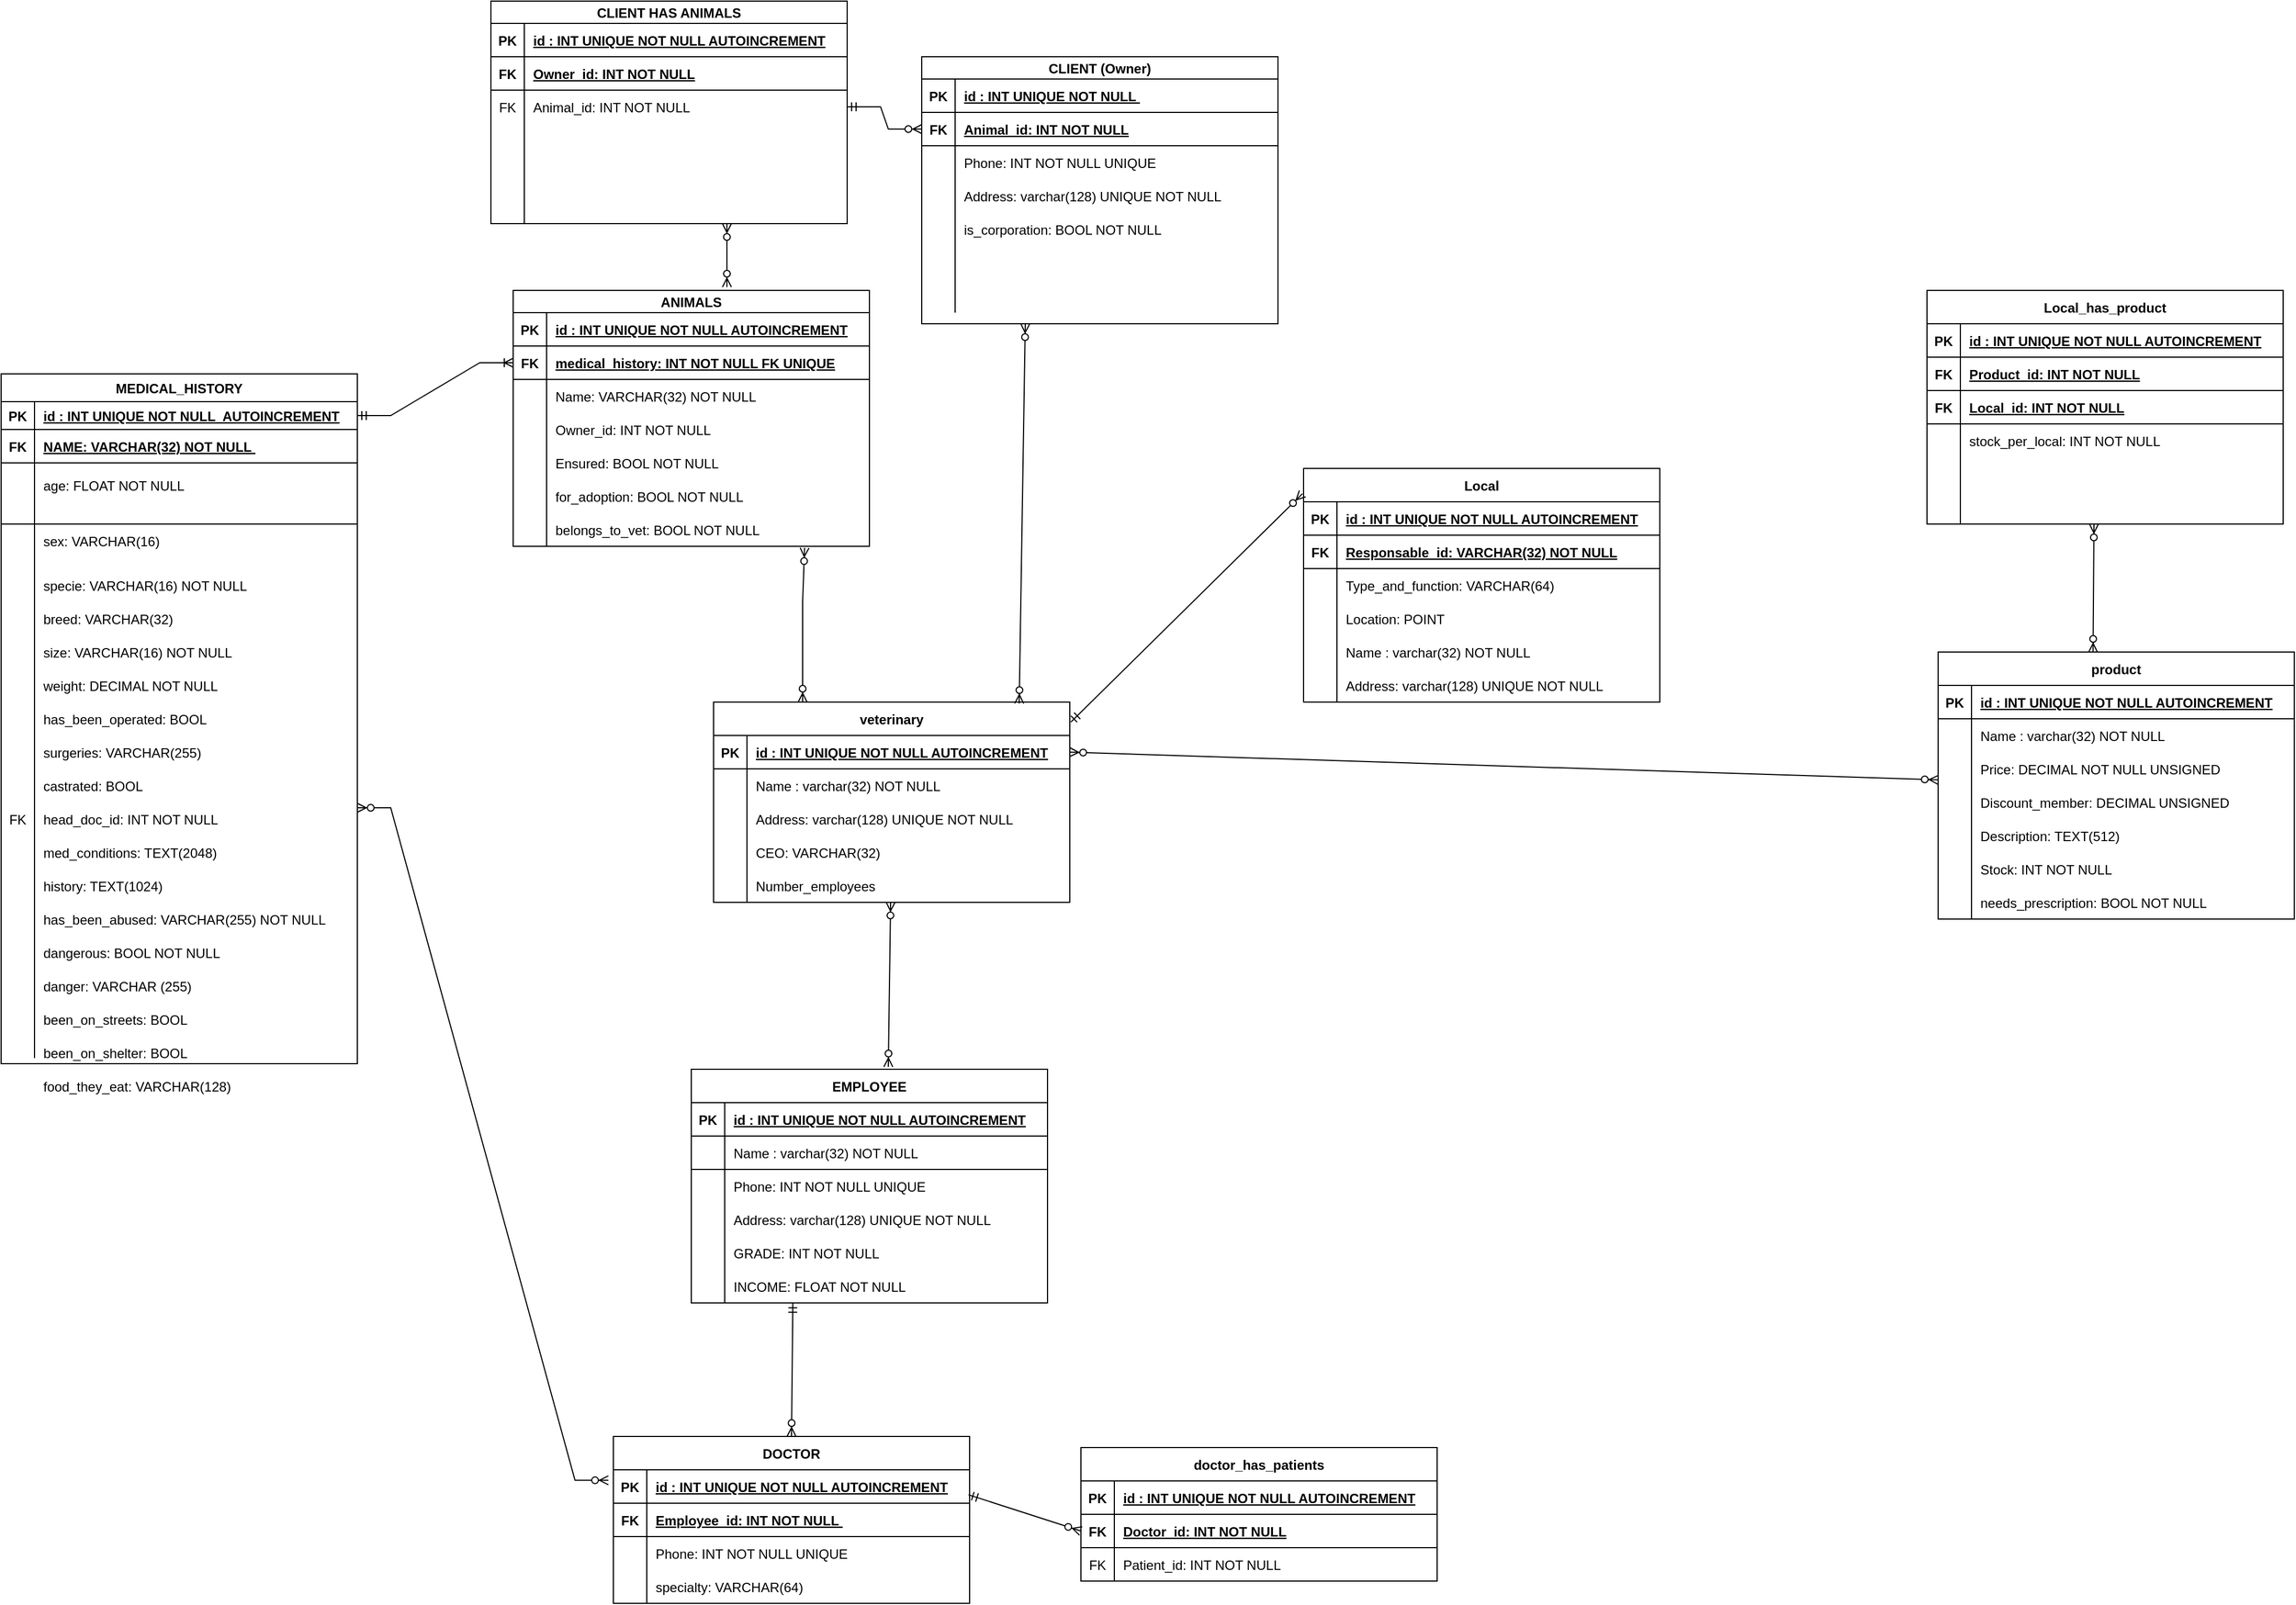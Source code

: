 <mxfile version="20.8.24" type="device"><diagram name="Página-1" id="Rj15RDB3ZSbX9AWq-6nE"><mxGraphModel dx="1750" dy="1636" grid="1" gridSize="10" guides="1" tooltips="1" connect="1" arrows="1" fold="1" page="1" pageScale="1" pageWidth="827" pageHeight="1169" math="0" shadow="0"><root><mxCell id="0"/><mxCell id="1" parent="0"/><mxCell id="v0HFKEmKEEHlqvnhc-Hh-1" value="veterinary" style="shape=table;startSize=30;container=1;collapsible=1;childLayout=tableLayout;fixedRows=1;rowLines=0;fontStyle=1;align=center;resizeLast=1;" parent="1" vertex="1"><mxGeometry x="320" y="160" width="320" height="180" as="geometry"/></mxCell><mxCell id="v0HFKEmKEEHlqvnhc-Hh-2" value="" style="shape=tableRow;horizontal=0;startSize=0;swimlaneHead=0;swimlaneBody=0;fillColor=none;collapsible=0;dropTarget=0;points=[[0,0.5],[1,0.5]];portConstraint=eastwest;top=0;left=0;right=0;bottom=1;" parent="v0HFKEmKEEHlqvnhc-Hh-1" vertex="1"><mxGeometry y="30" width="320" height="30" as="geometry"/></mxCell><mxCell id="v0HFKEmKEEHlqvnhc-Hh-3" value="PK" style="shape=partialRectangle;connectable=0;fillColor=none;top=0;left=0;bottom=0;right=0;fontStyle=1;overflow=hidden;" parent="v0HFKEmKEEHlqvnhc-Hh-2" vertex="1"><mxGeometry width="30" height="30" as="geometry"><mxRectangle width="30" height="30" as="alternateBounds"/></mxGeometry></mxCell><mxCell id="v0HFKEmKEEHlqvnhc-Hh-4" value="id : INT UNIQUE NOT NULL AUTOINCREMENT" style="shape=partialRectangle;connectable=0;fillColor=none;top=0;left=0;bottom=0;right=0;align=left;spacingLeft=6;fontStyle=5;overflow=hidden;" parent="v0HFKEmKEEHlqvnhc-Hh-2" vertex="1"><mxGeometry x="30" width="290" height="30" as="geometry"><mxRectangle width="290" height="30" as="alternateBounds"/></mxGeometry></mxCell><mxCell id="v0HFKEmKEEHlqvnhc-Hh-5" value="" style="shape=tableRow;horizontal=0;startSize=0;swimlaneHead=0;swimlaneBody=0;fillColor=none;collapsible=0;dropTarget=0;points=[[0,0.5],[1,0.5]];portConstraint=eastwest;top=0;left=0;right=0;bottom=0;" parent="v0HFKEmKEEHlqvnhc-Hh-1" vertex="1"><mxGeometry y="60" width="320" height="30" as="geometry"/></mxCell><mxCell id="v0HFKEmKEEHlqvnhc-Hh-6" value="" style="shape=partialRectangle;connectable=0;fillColor=none;top=0;left=0;bottom=0;right=0;editable=1;overflow=hidden;" parent="v0HFKEmKEEHlqvnhc-Hh-5" vertex="1"><mxGeometry width="30" height="30" as="geometry"><mxRectangle width="30" height="30" as="alternateBounds"/></mxGeometry></mxCell><mxCell id="v0HFKEmKEEHlqvnhc-Hh-7" value="Name : varchar(32) NOT NULL" style="shape=partialRectangle;connectable=0;fillColor=none;top=0;left=0;bottom=0;right=0;align=left;spacingLeft=6;overflow=hidden;" parent="v0HFKEmKEEHlqvnhc-Hh-5" vertex="1"><mxGeometry x="30" width="290" height="30" as="geometry"><mxRectangle width="290" height="30" as="alternateBounds"/></mxGeometry></mxCell><mxCell id="v0HFKEmKEEHlqvnhc-Hh-11" value="" style="shape=tableRow;horizontal=0;startSize=0;swimlaneHead=0;swimlaneBody=0;fillColor=none;collapsible=0;dropTarget=0;points=[[0,0.5],[1,0.5]];portConstraint=eastwest;top=0;left=0;right=0;bottom=0;" parent="v0HFKEmKEEHlqvnhc-Hh-1" vertex="1"><mxGeometry y="90" width="320" height="30" as="geometry"/></mxCell><mxCell id="v0HFKEmKEEHlqvnhc-Hh-12" value="" style="shape=partialRectangle;connectable=0;fillColor=none;top=0;left=0;bottom=0;right=0;editable=1;overflow=hidden;" parent="v0HFKEmKEEHlqvnhc-Hh-11" vertex="1"><mxGeometry width="30" height="30" as="geometry"><mxRectangle width="30" height="30" as="alternateBounds"/></mxGeometry></mxCell><mxCell id="v0HFKEmKEEHlqvnhc-Hh-13" value="Address: varchar(128) UNIQUE NOT NULL" style="shape=partialRectangle;connectable=0;fillColor=none;top=0;left=0;bottom=0;right=0;align=left;spacingLeft=6;overflow=hidden;" parent="v0HFKEmKEEHlqvnhc-Hh-11" vertex="1"><mxGeometry x="30" width="290" height="30" as="geometry"><mxRectangle width="290" height="30" as="alternateBounds"/></mxGeometry></mxCell><mxCell id="v0HFKEmKEEHlqvnhc-Hh-8" value="" style="shape=tableRow;horizontal=0;startSize=0;swimlaneHead=0;swimlaneBody=0;fillColor=none;collapsible=0;dropTarget=0;points=[[0,0.5],[1,0.5]];portConstraint=eastwest;top=0;left=0;right=0;bottom=0;" parent="v0HFKEmKEEHlqvnhc-Hh-1" vertex="1"><mxGeometry y="120" width="320" height="30" as="geometry"/></mxCell><mxCell id="v0HFKEmKEEHlqvnhc-Hh-9" value="" style="shape=partialRectangle;connectable=0;fillColor=none;top=0;left=0;bottom=0;right=0;editable=1;overflow=hidden;" parent="v0HFKEmKEEHlqvnhc-Hh-8" vertex="1"><mxGeometry width="30" height="30" as="geometry"><mxRectangle width="30" height="30" as="alternateBounds"/></mxGeometry></mxCell><mxCell id="v0HFKEmKEEHlqvnhc-Hh-10" value="CEO: VARCHAR(32)" style="shape=partialRectangle;connectable=0;fillColor=none;top=0;left=0;bottom=0;right=0;align=left;spacingLeft=6;overflow=hidden;" parent="v0HFKEmKEEHlqvnhc-Hh-8" vertex="1"><mxGeometry x="30" width="290" height="30" as="geometry"><mxRectangle width="290" height="30" as="alternateBounds"/></mxGeometry></mxCell><mxCell id="v0HFKEmKEEHlqvnhc-Hh-14" style="shape=tableRow;horizontal=0;startSize=0;swimlaneHead=0;swimlaneBody=0;fillColor=none;collapsible=0;dropTarget=0;points=[[0,0.5],[1,0.5]];portConstraint=eastwest;top=0;left=0;right=0;bottom=0;" parent="v0HFKEmKEEHlqvnhc-Hh-1" vertex="1"><mxGeometry y="150" width="320" height="30" as="geometry"/></mxCell><mxCell id="v0HFKEmKEEHlqvnhc-Hh-15" style="shape=partialRectangle;connectable=0;fillColor=none;top=0;left=0;bottom=0;right=0;editable=1;overflow=hidden;" parent="v0HFKEmKEEHlqvnhc-Hh-14" vertex="1"><mxGeometry width="30" height="30" as="geometry"><mxRectangle width="30" height="30" as="alternateBounds"/></mxGeometry></mxCell><mxCell id="v0HFKEmKEEHlqvnhc-Hh-16" value="Number_employees" style="shape=partialRectangle;connectable=0;fillColor=none;top=0;left=0;bottom=0;right=0;align=left;spacingLeft=6;overflow=hidden;" parent="v0HFKEmKEEHlqvnhc-Hh-14" vertex="1"><mxGeometry x="30" width="290" height="30" as="geometry"><mxRectangle width="290" height="30" as="alternateBounds"/></mxGeometry></mxCell><mxCell id="v0HFKEmKEEHlqvnhc-Hh-20" value="Local" style="shape=table;startSize=30;container=1;collapsible=1;childLayout=tableLayout;fixedRows=1;rowLines=0;fontStyle=1;align=center;resizeLast=1;" parent="1" vertex="1"><mxGeometry x="850" y="-50" width="320" height="210" as="geometry"/></mxCell><mxCell id="v0HFKEmKEEHlqvnhc-Hh-21" value="" style="shape=tableRow;horizontal=0;startSize=0;swimlaneHead=0;swimlaneBody=0;fillColor=none;collapsible=0;dropTarget=0;points=[[0,0.5],[1,0.5]];portConstraint=eastwest;top=0;left=0;right=0;bottom=1;" parent="v0HFKEmKEEHlqvnhc-Hh-20" vertex="1"><mxGeometry y="30" width="320" height="30" as="geometry"/></mxCell><mxCell id="v0HFKEmKEEHlqvnhc-Hh-22" value="PK" style="shape=partialRectangle;connectable=0;fillColor=none;top=0;left=0;bottom=0;right=0;fontStyle=1;overflow=hidden;" parent="v0HFKEmKEEHlqvnhc-Hh-21" vertex="1"><mxGeometry width="30" height="30" as="geometry"><mxRectangle width="30" height="30" as="alternateBounds"/></mxGeometry></mxCell><mxCell id="v0HFKEmKEEHlqvnhc-Hh-23" value="id : INT UNIQUE NOT NULL AUTOINCREMENT" style="shape=partialRectangle;connectable=0;fillColor=none;top=0;left=0;bottom=0;right=0;align=left;spacingLeft=6;fontStyle=5;overflow=hidden;" parent="v0HFKEmKEEHlqvnhc-Hh-21" vertex="1"><mxGeometry x="30" width="290" height="30" as="geometry"><mxRectangle width="290" height="30" as="alternateBounds"/></mxGeometry></mxCell><mxCell id="v0HFKEmKEEHlqvnhc-Hh-24" style="shape=tableRow;horizontal=0;startSize=0;swimlaneHead=0;swimlaneBody=0;fillColor=none;collapsible=0;dropTarget=0;points=[[0,0.5],[1,0.5]];portConstraint=eastwest;top=0;left=0;right=0;bottom=1;" parent="v0HFKEmKEEHlqvnhc-Hh-20" vertex="1"><mxGeometry y="60" width="320" height="30" as="geometry"/></mxCell><mxCell id="v0HFKEmKEEHlqvnhc-Hh-25" value="FK" style="shape=partialRectangle;connectable=0;fillColor=none;top=0;left=0;bottom=0;right=0;fontStyle=1;overflow=hidden;" parent="v0HFKEmKEEHlqvnhc-Hh-24" vertex="1"><mxGeometry width="30" height="30" as="geometry"><mxRectangle width="30" height="30" as="alternateBounds"/></mxGeometry></mxCell><mxCell id="v0HFKEmKEEHlqvnhc-Hh-26" value="Responsable_id: VARCHAR(32) NOT NULL" style="shape=partialRectangle;connectable=0;fillColor=none;top=0;left=0;bottom=0;right=0;align=left;spacingLeft=6;fontStyle=5;overflow=hidden;" parent="v0HFKEmKEEHlqvnhc-Hh-24" vertex="1"><mxGeometry x="30" width="290" height="30" as="geometry"><mxRectangle width="290" height="30" as="alternateBounds"/></mxGeometry></mxCell><mxCell id="v0HFKEmKEEHlqvnhc-Hh-33" value="" style="shape=tableRow;horizontal=0;startSize=0;swimlaneHead=0;swimlaneBody=0;fillColor=none;collapsible=0;dropTarget=0;points=[[0,0.5],[1,0.5]];portConstraint=eastwest;top=0;left=0;right=0;bottom=0;" parent="v0HFKEmKEEHlqvnhc-Hh-20" vertex="1"><mxGeometry y="90" width="320" height="30" as="geometry"/></mxCell><mxCell id="v0HFKEmKEEHlqvnhc-Hh-34" value="" style="shape=partialRectangle;connectable=0;fillColor=none;top=0;left=0;bottom=0;right=0;editable=1;overflow=hidden;" parent="v0HFKEmKEEHlqvnhc-Hh-33" vertex="1"><mxGeometry width="30" height="30" as="geometry"><mxRectangle width="30" height="30" as="alternateBounds"/></mxGeometry></mxCell><mxCell id="v0HFKEmKEEHlqvnhc-Hh-35" value="Type_and_function: VARCHAR(64)" style="shape=partialRectangle;connectable=0;fillColor=none;top=0;left=0;bottom=0;right=0;align=left;spacingLeft=6;overflow=hidden;" parent="v0HFKEmKEEHlqvnhc-Hh-33" vertex="1"><mxGeometry x="30" width="290" height="30" as="geometry"><mxRectangle width="290" height="30" as="alternateBounds"/></mxGeometry></mxCell><mxCell id="gf0EGZTYkhxhg6LcHoeI-174" style="shape=tableRow;horizontal=0;startSize=0;swimlaneHead=0;swimlaneBody=0;fillColor=none;collapsible=0;dropTarget=0;points=[[0,0.5],[1,0.5]];portConstraint=eastwest;top=0;left=0;right=0;bottom=0;" vertex="1" parent="v0HFKEmKEEHlqvnhc-Hh-20"><mxGeometry y="120" width="320" height="30" as="geometry"/></mxCell><mxCell id="gf0EGZTYkhxhg6LcHoeI-175" style="shape=partialRectangle;connectable=0;fillColor=none;top=0;left=0;bottom=0;right=0;editable=1;overflow=hidden;" vertex="1" parent="gf0EGZTYkhxhg6LcHoeI-174"><mxGeometry width="30" height="30" as="geometry"><mxRectangle width="30" height="30" as="alternateBounds"/></mxGeometry></mxCell><mxCell id="gf0EGZTYkhxhg6LcHoeI-176" value="Location: POINT" style="shape=partialRectangle;connectable=0;fillColor=none;top=0;left=0;bottom=0;right=0;align=left;spacingLeft=6;overflow=hidden;" vertex="1" parent="gf0EGZTYkhxhg6LcHoeI-174"><mxGeometry x="30" width="290" height="30" as="geometry"><mxRectangle width="290" height="30" as="alternateBounds"/></mxGeometry></mxCell><mxCell id="v0HFKEmKEEHlqvnhc-Hh-27" value="" style="shape=tableRow;horizontal=0;startSize=0;swimlaneHead=0;swimlaneBody=0;fillColor=none;collapsible=0;dropTarget=0;points=[[0,0.5],[1,0.5]];portConstraint=eastwest;top=0;left=0;right=0;bottom=0;" parent="v0HFKEmKEEHlqvnhc-Hh-20" vertex="1"><mxGeometry y="150" width="320" height="30" as="geometry"/></mxCell><mxCell id="v0HFKEmKEEHlqvnhc-Hh-28" value="" style="shape=partialRectangle;connectable=0;fillColor=none;top=0;left=0;bottom=0;right=0;editable=1;overflow=hidden;" parent="v0HFKEmKEEHlqvnhc-Hh-27" vertex="1"><mxGeometry width="30" height="30" as="geometry"><mxRectangle width="30" height="30" as="alternateBounds"/></mxGeometry></mxCell><mxCell id="v0HFKEmKEEHlqvnhc-Hh-29" value="Name : varchar(32) NOT NULL" style="shape=partialRectangle;connectable=0;fillColor=none;top=0;left=0;bottom=0;right=0;align=left;spacingLeft=6;overflow=hidden;" parent="v0HFKEmKEEHlqvnhc-Hh-27" vertex="1"><mxGeometry x="30" width="290" height="30" as="geometry"><mxRectangle width="290" height="30" as="alternateBounds"/></mxGeometry></mxCell><mxCell id="v0HFKEmKEEHlqvnhc-Hh-30" value="" style="shape=tableRow;horizontal=0;startSize=0;swimlaneHead=0;swimlaneBody=0;fillColor=none;collapsible=0;dropTarget=0;points=[[0,0.5],[1,0.5]];portConstraint=eastwest;top=0;left=0;right=0;bottom=0;" parent="v0HFKEmKEEHlqvnhc-Hh-20" vertex="1"><mxGeometry y="180" width="320" height="30" as="geometry"/></mxCell><mxCell id="v0HFKEmKEEHlqvnhc-Hh-31" value="" style="shape=partialRectangle;connectable=0;fillColor=none;top=0;left=0;bottom=0;right=0;editable=1;overflow=hidden;" parent="v0HFKEmKEEHlqvnhc-Hh-30" vertex="1"><mxGeometry width="30" height="30" as="geometry"><mxRectangle width="30" height="30" as="alternateBounds"/></mxGeometry></mxCell><mxCell id="v0HFKEmKEEHlqvnhc-Hh-32" value="Address: varchar(128) UNIQUE NOT NULL" style="shape=partialRectangle;connectable=0;fillColor=none;top=0;left=0;bottom=0;right=0;align=left;spacingLeft=6;overflow=hidden;" parent="v0HFKEmKEEHlqvnhc-Hh-30" vertex="1"><mxGeometry x="30" width="290" height="30" as="geometry"><mxRectangle width="290" height="30" as="alternateBounds"/></mxGeometry></mxCell><mxCell id="v0HFKEmKEEHlqvnhc-Hh-39" value="" style="fontSize=12;html=1;endArrow=ERzeroToMany;startArrow=ERmandOne;rounded=0;exitX=1.003;exitY=0.1;exitDx=0;exitDy=0;exitPerimeter=0;entryX=-0.003;entryY=0.108;entryDx=0;entryDy=0;entryPerimeter=0;" parent="1" target="v0HFKEmKEEHlqvnhc-Hh-20" edge="1" source="v0HFKEmKEEHlqvnhc-Hh-1"><mxGeometry width="100" height="100" relative="1" as="geometry"><mxPoint x="479" y="370" as="sourcePoint"/><mxPoint x="570" y="460" as="targetPoint"/></mxGeometry></mxCell><mxCell id="v0HFKEmKEEHlqvnhc-Hh-40" value="EMPLOYEE" style="shape=table;startSize=30;container=1;collapsible=1;childLayout=tableLayout;fixedRows=1;rowLines=0;fontStyle=1;align=center;resizeLast=1;" parent="1" vertex="1"><mxGeometry x="300" y="490" width="320" height="210" as="geometry"/></mxCell><mxCell id="v0HFKEmKEEHlqvnhc-Hh-41" value="" style="shape=tableRow;horizontal=0;startSize=0;swimlaneHead=0;swimlaneBody=0;fillColor=none;collapsible=0;dropTarget=0;points=[[0,0.5],[1,0.5]];portConstraint=eastwest;top=0;left=0;right=0;bottom=1;" parent="v0HFKEmKEEHlqvnhc-Hh-40" vertex="1"><mxGeometry y="30" width="320" height="30" as="geometry"/></mxCell><mxCell id="v0HFKEmKEEHlqvnhc-Hh-42" value="PK" style="shape=partialRectangle;connectable=0;fillColor=none;top=0;left=0;bottom=0;right=0;fontStyle=1;overflow=hidden;" parent="v0HFKEmKEEHlqvnhc-Hh-41" vertex="1"><mxGeometry width="30" height="30" as="geometry"><mxRectangle width="30" height="30" as="alternateBounds"/></mxGeometry></mxCell><mxCell id="v0HFKEmKEEHlqvnhc-Hh-43" value="id : INT UNIQUE NOT NULL AUTOINCREMENT" style="shape=partialRectangle;connectable=0;fillColor=none;top=0;left=0;bottom=0;right=0;align=left;spacingLeft=6;fontStyle=5;overflow=hidden;" parent="v0HFKEmKEEHlqvnhc-Hh-41" vertex="1"><mxGeometry x="30" width="290" height="30" as="geometry"><mxRectangle width="290" height="30" as="alternateBounds"/></mxGeometry></mxCell><mxCell id="v0HFKEmKEEHlqvnhc-Hh-44" style="shape=tableRow;horizontal=0;startSize=0;swimlaneHead=0;swimlaneBody=0;fillColor=none;collapsible=0;dropTarget=0;points=[[0,0.5],[1,0.5]];portConstraint=eastwest;top=0;left=0;right=0;bottom=1;" parent="v0HFKEmKEEHlqvnhc-Hh-40" vertex="1"><mxGeometry y="60" width="320" height="30" as="geometry"/></mxCell><mxCell id="v0HFKEmKEEHlqvnhc-Hh-45" style="shape=partialRectangle;connectable=0;fillColor=none;top=0;left=0;bottom=0;right=0;fontStyle=1;overflow=hidden;" parent="v0HFKEmKEEHlqvnhc-Hh-44" vertex="1"><mxGeometry width="30" height="30" as="geometry"><mxRectangle width="30" height="30" as="alternateBounds"/></mxGeometry></mxCell><mxCell id="v0HFKEmKEEHlqvnhc-Hh-46" style="shape=partialRectangle;connectable=0;fillColor=none;top=0;left=0;bottom=0;right=0;align=left;spacingLeft=6;fontStyle=5;overflow=hidden;" parent="v0HFKEmKEEHlqvnhc-Hh-44" vertex="1"><mxGeometry x="30" width="290" height="30" as="geometry"><mxRectangle width="290" height="30" as="alternateBounds"/></mxGeometry></mxCell><mxCell id="v0HFKEmKEEHlqvnhc-Hh-47" value="" style="shape=tableRow;horizontal=0;startSize=0;swimlaneHead=0;swimlaneBody=0;fillColor=none;collapsible=0;dropTarget=0;points=[[0,0.5],[1,0.5]];portConstraint=eastwest;top=0;left=0;right=0;bottom=0;" parent="v0HFKEmKEEHlqvnhc-Hh-40" vertex="1"><mxGeometry y="90" width="320" height="30" as="geometry"/></mxCell><mxCell id="v0HFKEmKEEHlqvnhc-Hh-48" value="" style="shape=partialRectangle;connectable=0;fillColor=none;top=0;left=0;bottom=0;right=0;editable=1;overflow=hidden;" parent="v0HFKEmKEEHlqvnhc-Hh-47" vertex="1"><mxGeometry width="30" height="30" as="geometry"><mxRectangle width="30" height="30" as="alternateBounds"/></mxGeometry></mxCell><mxCell id="v0HFKEmKEEHlqvnhc-Hh-49" value="Phone: INT NOT NULL UNIQUE" style="shape=partialRectangle;connectable=0;fillColor=none;top=0;left=0;bottom=0;right=0;align=left;spacingLeft=6;overflow=hidden;" parent="v0HFKEmKEEHlqvnhc-Hh-47" vertex="1"><mxGeometry x="30" width="290" height="30" as="geometry"><mxRectangle width="290" height="30" as="alternateBounds"/></mxGeometry></mxCell><mxCell id="v0HFKEmKEEHlqvnhc-Hh-50" value="" style="shape=tableRow;horizontal=0;startSize=0;swimlaneHead=0;swimlaneBody=0;fillColor=none;collapsible=0;dropTarget=0;points=[[0,0.5],[1,0.5]];portConstraint=eastwest;top=0;left=0;right=0;bottom=0;" parent="v0HFKEmKEEHlqvnhc-Hh-40" vertex="1"><mxGeometry y="120" width="320" height="30" as="geometry"/></mxCell><mxCell id="v0HFKEmKEEHlqvnhc-Hh-51" value="" style="shape=partialRectangle;connectable=0;fillColor=none;top=0;left=0;bottom=0;right=0;editable=1;overflow=hidden;" parent="v0HFKEmKEEHlqvnhc-Hh-50" vertex="1"><mxGeometry width="30" height="30" as="geometry"><mxRectangle width="30" height="30" as="alternateBounds"/></mxGeometry></mxCell><mxCell id="v0HFKEmKEEHlqvnhc-Hh-52" value="Address: varchar(128) UNIQUE NOT NULL" style="shape=partialRectangle;connectable=0;fillColor=none;top=0;left=0;bottom=0;right=0;align=left;spacingLeft=6;overflow=hidden;" parent="v0HFKEmKEEHlqvnhc-Hh-50" vertex="1"><mxGeometry x="30" width="290" height="30" as="geometry"><mxRectangle width="290" height="30" as="alternateBounds"/></mxGeometry></mxCell><mxCell id="v0HFKEmKEEHlqvnhc-Hh-53" value="" style="shape=tableRow;horizontal=0;startSize=0;swimlaneHead=0;swimlaneBody=0;fillColor=none;collapsible=0;dropTarget=0;points=[[0,0.5],[1,0.5]];portConstraint=eastwest;top=0;left=0;right=0;bottom=0;" parent="v0HFKEmKEEHlqvnhc-Hh-40" vertex="1"><mxGeometry y="150" width="320" height="30" as="geometry"/></mxCell><mxCell id="v0HFKEmKEEHlqvnhc-Hh-54" value="" style="shape=partialRectangle;connectable=0;fillColor=none;top=0;left=0;bottom=0;right=0;editable=1;overflow=hidden;" parent="v0HFKEmKEEHlqvnhc-Hh-53" vertex="1"><mxGeometry width="30" height="30" as="geometry"><mxRectangle width="30" height="30" as="alternateBounds"/></mxGeometry></mxCell><mxCell id="v0HFKEmKEEHlqvnhc-Hh-55" value="GRADE: INT NOT NULL" style="shape=partialRectangle;connectable=0;fillColor=none;top=0;left=0;bottom=0;right=0;align=left;spacingLeft=6;overflow=hidden;" parent="v0HFKEmKEEHlqvnhc-Hh-53" vertex="1"><mxGeometry x="30" width="290" height="30" as="geometry"><mxRectangle width="290" height="30" as="alternateBounds"/></mxGeometry></mxCell><mxCell id="v0HFKEmKEEHlqvnhc-Hh-56" style="shape=tableRow;horizontal=0;startSize=0;swimlaneHead=0;swimlaneBody=0;fillColor=none;collapsible=0;dropTarget=0;points=[[0,0.5],[1,0.5]];portConstraint=eastwest;top=0;left=0;right=0;bottom=0;" parent="v0HFKEmKEEHlqvnhc-Hh-40" vertex="1"><mxGeometry y="180" width="320" height="30" as="geometry"/></mxCell><mxCell id="v0HFKEmKEEHlqvnhc-Hh-57" style="shape=partialRectangle;connectable=0;fillColor=none;top=0;left=0;bottom=0;right=0;editable=1;overflow=hidden;" parent="v0HFKEmKEEHlqvnhc-Hh-56" vertex="1"><mxGeometry width="30" height="30" as="geometry"><mxRectangle width="30" height="30" as="alternateBounds"/></mxGeometry></mxCell><mxCell id="v0HFKEmKEEHlqvnhc-Hh-58" value="INCOME: FLOAT NOT NULL" style="shape=partialRectangle;connectable=0;fillColor=none;top=0;left=0;bottom=0;right=0;align=left;spacingLeft=6;overflow=hidden;" parent="v0HFKEmKEEHlqvnhc-Hh-56" vertex="1"><mxGeometry x="30" width="290" height="30" as="geometry"><mxRectangle width="290" height="30" as="alternateBounds"/></mxGeometry></mxCell><mxCell id="v0HFKEmKEEHlqvnhc-Hh-60" value="Name : varchar(32) NOT NULL" style="shape=partialRectangle;connectable=0;fillColor=none;top=0;left=0;bottom=0;right=0;align=left;spacingLeft=6;overflow=hidden;" parent="1" vertex="1"><mxGeometry x="330" y="550" width="290" height="30" as="geometry"><mxRectangle width="290" height="30" as="alternateBounds"/></mxGeometry></mxCell><mxCell id="v0HFKEmKEEHlqvnhc-Hh-62" value="" style="fontSize=12;html=1;endArrow=ERzeroToMany;endFill=1;startArrow=ERzeroToMany;rounded=0;elbow=vertical;exitX=0.858;exitY=0.007;exitDx=0;exitDy=0;exitPerimeter=0;" parent="1" edge="1" source="v0HFKEmKEEHlqvnhc-Hh-1"><mxGeometry width="100" height="100" relative="1" as="geometry"><mxPoint x="560" y="160" as="sourcePoint"/><mxPoint x="600" y="-180" as="targetPoint"/></mxGeometry></mxCell><mxCell id="v0HFKEmKEEHlqvnhc-Hh-63" value="CLIENT (Owner)" style="shape=table;startSize=20;container=1;collapsible=1;childLayout=tableLayout;fixedRows=1;rowLines=0;fontStyle=1;align=center;resizeLast=1;" parent="1" vertex="1"><mxGeometry x="507" y="-420" width="320" height="240" as="geometry"/></mxCell><mxCell id="v0HFKEmKEEHlqvnhc-Hh-64" value="" style="shape=tableRow;horizontal=0;startSize=0;swimlaneHead=0;swimlaneBody=0;fillColor=none;collapsible=0;dropTarget=0;points=[[0,0.5],[1,0.5]];portConstraint=eastwest;top=0;left=0;right=0;bottom=1;" parent="v0HFKEmKEEHlqvnhc-Hh-63" vertex="1"><mxGeometry y="20" width="320" height="30" as="geometry"/></mxCell><mxCell id="v0HFKEmKEEHlqvnhc-Hh-65" value="PK" style="shape=partialRectangle;connectable=0;fillColor=none;top=0;left=0;bottom=0;right=0;fontStyle=1;overflow=hidden;" parent="v0HFKEmKEEHlqvnhc-Hh-64" vertex="1"><mxGeometry width="30" height="30" as="geometry"><mxRectangle width="30" height="30" as="alternateBounds"/></mxGeometry></mxCell><mxCell id="v0HFKEmKEEHlqvnhc-Hh-66" value="id : INT UNIQUE NOT NULL " style="shape=partialRectangle;connectable=0;fillColor=none;top=0;left=0;bottom=0;right=0;align=left;spacingLeft=6;fontStyle=5;overflow=hidden;" parent="v0HFKEmKEEHlqvnhc-Hh-64" vertex="1"><mxGeometry x="30" width="290" height="30" as="geometry"><mxRectangle width="290" height="30" as="alternateBounds"/></mxGeometry></mxCell><mxCell id="v0HFKEmKEEHlqvnhc-Hh-67" style="shape=tableRow;horizontal=0;startSize=0;swimlaneHead=0;swimlaneBody=0;fillColor=none;collapsible=0;dropTarget=0;points=[[0,0.5],[1,0.5]];portConstraint=eastwest;top=0;left=0;right=0;bottom=1;" parent="v0HFKEmKEEHlqvnhc-Hh-63" vertex="1"><mxGeometry y="50" width="320" height="30" as="geometry"/></mxCell><mxCell id="v0HFKEmKEEHlqvnhc-Hh-68" value="FK" style="shape=partialRectangle;connectable=0;fillColor=none;top=0;left=0;bottom=0;right=0;fontStyle=1;overflow=hidden;" parent="v0HFKEmKEEHlqvnhc-Hh-67" vertex="1"><mxGeometry width="30" height="30" as="geometry"><mxRectangle width="30" height="30" as="alternateBounds"/></mxGeometry></mxCell><mxCell id="v0HFKEmKEEHlqvnhc-Hh-69" value="Animal_id: INT NOT NULL" style="shape=partialRectangle;connectable=0;fillColor=none;top=0;left=0;bottom=0;right=0;align=left;spacingLeft=6;fontStyle=5;overflow=hidden;" parent="v0HFKEmKEEHlqvnhc-Hh-67" vertex="1"><mxGeometry x="30" width="290" height="30" as="geometry"><mxRectangle width="290" height="30" as="alternateBounds"/></mxGeometry></mxCell><mxCell id="v0HFKEmKEEHlqvnhc-Hh-70" value="" style="shape=tableRow;horizontal=0;startSize=0;swimlaneHead=0;swimlaneBody=0;fillColor=none;collapsible=0;dropTarget=0;points=[[0,0.5],[1,0.5]];portConstraint=eastwest;top=0;left=0;right=0;bottom=0;" parent="v0HFKEmKEEHlqvnhc-Hh-63" vertex="1"><mxGeometry y="80" width="320" height="30" as="geometry"/></mxCell><mxCell id="v0HFKEmKEEHlqvnhc-Hh-71" value="" style="shape=partialRectangle;connectable=0;fillColor=none;top=0;left=0;bottom=0;right=0;editable=1;overflow=hidden;" parent="v0HFKEmKEEHlqvnhc-Hh-70" vertex="1"><mxGeometry width="30" height="30" as="geometry"><mxRectangle width="30" height="30" as="alternateBounds"/></mxGeometry></mxCell><mxCell id="v0HFKEmKEEHlqvnhc-Hh-72" value="Phone: INT NOT NULL UNIQUE" style="shape=partialRectangle;connectable=0;fillColor=none;top=0;left=0;bottom=0;right=0;align=left;spacingLeft=6;overflow=hidden;" parent="v0HFKEmKEEHlqvnhc-Hh-70" vertex="1"><mxGeometry x="30" width="290" height="30" as="geometry"><mxRectangle width="290" height="30" as="alternateBounds"/></mxGeometry></mxCell><mxCell id="v0HFKEmKEEHlqvnhc-Hh-73" value="" style="shape=tableRow;horizontal=0;startSize=0;swimlaneHead=0;swimlaneBody=0;fillColor=none;collapsible=0;dropTarget=0;points=[[0,0.5],[1,0.5]];portConstraint=eastwest;top=0;left=0;right=0;bottom=0;" parent="v0HFKEmKEEHlqvnhc-Hh-63" vertex="1"><mxGeometry y="110" width="320" height="30" as="geometry"/></mxCell><mxCell id="v0HFKEmKEEHlqvnhc-Hh-74" value="" style="shape=partialRectangle;connectable=0;fillColor=none;top=0;left=0;bottom=0;right=0;editable=1;overflow=hidden;" parent="v0HFKEmKEEHlqvnhc-Hh-73" vertex="1"><mxGeometry width="30" height="30" as="geometry"><mxRectangle width="30" height="30" as="alternateBounds"/></mxGeometry></mxCell><mxCell id="v0HFKEmKEEHlqvnhc-Hh-75" value="Address: varchar(128) UNIQUE NOT NULL" style="shape=partialRectangle;connectable=0;fillColor=none;top=0;left=0;bottom=0;right=0;align=left;spacingLeft=6;overflow=hidden;" parent="v0HFKEmKEEHlqvnhc-Hh-73" vertex="1"><mxGeometry x="30" width="290" height="30" as="geometry"><mxRectangle width="290" height="30" as="alternateBounds"/></mxGeometry></mxCell><mxCell id="v0HFKEmKEEHlqvnhc-Hh-76" value="" style="shape=tableRow;horizontal=0;startSize=0;swimlaneHead=0;swimlaneBody=0;fillColor=none;collapsible=0;dropTarget=0;points=[[0,0.5],[1,0.5]];portConstraint=eastwest;top=0;left=0;right=0;bottom=0;" parent="v0HFKEmKEEHlqvnhc-Hh-63" vertex="1"><mxGeometry y="140" width="320" height="30" as="geometry"/></mxCell><mxCell id="v0HFKEmKEEHlqvnhc-Hh-77" value="" style="shape=partialRectangle;connectable=0;fillColor=none;top=0;left=0;bottom=0;right=0;editable=1;overflow=hidden;" parent="v0HFKEmKEEHlqvnhc-Hh-76" vertex="1"><mxGeometry width="30" height="30" as="geometry"><mxRectangle width="30" height="30" as="alternateBounds"/></mxGeometry></mxCell><mxCell id="v0HFKEmKEEHlqvnhc-Hh-78" value="is_corporation: BOOL NOT NULL" style="shape=partialRectangle;connectable=0;fillColor=none;top=0;left=0;bottom=0;right=0;align=left;spacingLeft=6;overflow=hidden;" parent="v0HFKEmKEEHlqvnhc-Hh-76" vertex="1"><mxGeometry x="30" width="290" height="30" as="geometry"><mxRectangle width="290" height="30" as="alternateBounds"/></mxGeometry></mxCell><mxCell id="v0HFKEmKEEHlqvnhc-Hh-79" style="shape=tableRow;horizontal=0;startSize=0;swimlaneHead=0;swimlaneBody=0;fillColor=none;collapsible=0;dropTarget=0;points=[[0,0.5],[1,0.5]];portConstraint=eastwest;top=0;left=0;right=0;bottom=0;" parent="v0HFKEmKEEHlqvnhc-Hh-63" vertex="1"><mxGeometry y="170" width="320" height="30" as="geometry"/></mxCell><mxCell id="v0HFKEmKEEHlqvnhc-Hh-80" style="shape=partialRectangle;connectable=0;fillColor=none;top=0;left=0;bottom=0;right=0;editable=1;overflow=hidden;" parent="v0HFKEmKEEHlqvnhc-Hh-79" vertex="1"><mxGeometry width="30" height="30" as="geometry"><mxRectangle width="30" height="30" as="alternateBounds"/></mxGeometry></mxCell><mxCell id="v0HFKEmKEEHlqvnhc-Hh-81" value="" style="shape=partialRectangle;connectable=0;fillColor=none;top=0;left=0;bottom=0;right=0;align=left;spacingLeft=6;overflow=hidden;" parent="v0HFKEmKEEHlqvnhc-Hh-79" vertex="1"><mxGeometry x="30" width="290" height="30" as="geometry"><mxRectangle width="290" height="30" as="alternateBounds"/></mxGeometry></mxCell><mxCell id="v0HFKEmKEEHlqvnhc-Hh-82" style="shape=tableRow;horizontal=0;startSize=0;swimlaneHead=0;swimlaneBody=0;fillColor=none;collapsible=0;dropTarget=0;points=[[0,0.5],[1,0.5]];portConstraint=eastwest;top=0;left=0;right=0;bottom=0;" parent="v0HFKEmKEEHlqvnhc-Hh-63" vertex="1"><mxGeometry y="200" width="320" height="30" as="geometry"/></mxCell><mxCell id="v0HFKEmKEEHlqvnhc-Hh-83" style="shape=partialRectangle;connectable=0;fillColor=none;top=0;left=0;bottom=0;right=0;editable=1;overflow=hidden;" parent="v0HFKEmKEEHlqvnhc-Hh-82" vertex="1"><mxGeometry width="30" height="30" as="geometry"><mxRectangle width="30" height="30" as="alternateBounds"/></mxGeometry></mxCell><mxCell id="v0HFKEmKEEHlqvnhc-Hh-84" value="" style="shape=partialRectangle;connectable=0;fillColor=none;top=0;left=0;bottom=0;right=0;align=left;spacingLeft=6;overflow=hidden;" parent="v0HFKEmKEEHlqvnhc-Hh-82" vertex="1"><mxGeometry x="30" width="290" height="30" as="geometry"><mxRectangle width="290" height="30" as="alternateBounds"/></mxGeometry></mxCell><mxCell id="v0HFKEmKEEHlqvnhc-Hh-88" value="ANIMALS" style="shape=table;startSize=20;container=1;collapsible=1;childLayout=tableLayout;fixedRows=1;rowLines=0;fontStyle=1;align=center;resizeLast=1;" parent="1" vertex="1"><mxGeometry x="140" y="-210" width="320" height="230" as="geometry"/></mxCell><mxCell id="v0HFKEmKEEHlqvnhc-Hh-89" value="" style="shape=tableRow;horizontal=0;startSize=0;swimlaneHead=0;swimlaneBody=0;fillColor=none;collapsible=0;dropTarget=0;points=[[0,0.5],[1,0.5]];portConstraint=eastwest;top=0;left=0;right=0;bottom=1;" parent="v0HFKEmKEEHlqvnhc-Hh-88" vertex="1"><mxGeometry y="20" width="320" height="30" as="geometry"/></mxCell><mxCell id="v0HFKEmKEEHlqvnhc-Hh-90" value="PK" style="shape=partialRectangle;connectable=0;fillColor=none;top=0;left=0;bottom=0;right=0;fontStyle=1;overflow=hidden;" parent="v0HFKEmKEEHlqvnhc-Hh-89" vertex="1"><mxGeometry width="30" height="30" as="geometry"><mxRectangle width="30" height="30" as="alternateBounds"/></mxGeometry></mxCell><mxCell id="v0HFKEmKEEHlqvnhc-Hh-91" value="id : INT UNIQUE NOT NULL AUTOINCREMENT" style="shape=partialRectangle;connectable=0;fillColor=none;top=0;left=0;bottom=0;right=0;align=left;spacingLeft=6;fontStyle=5;overflow=hidden;" parent="v0HFKEmKEEHlqvnhc-Hh-89" vertex="1"><mxGeometry x="30" width="290" height="30" as="geometry"><mxRectangle width="290" height="30" as="alternateBounds"/></mxGeometry></mxCell><mxCell id="v0HFKEmKEEHlqvnhc-Hh-92" style="shape=tableRow;horizontal=0;startSize=0;swimlaneHead=0;swimlaneBody=0;fillColor=none;collapsible=0;dropTarget=0;points=[[0,0.5],[1,0.5]];portConstraint=eastwest;top=0;left=0;right=0;bottom=1;" parent="v0HFKEmKEEHlqvnhc-Hh-88" vertex="1"><mxGeometry y="50" width="320" height="30" as="geometry"/></mxCell><mxCell id="v0HFKEmKEEHlqvnhc-Hh-93" value="FK" style="shape=partialRectangle;connectable=0;fillColor=none;top=0;left=0;bottom=0;right=0;fontStyle=1;overflow=hidden;" parent="v0HFKEmKEEHlqvnhc-Hh-92" vertex="1"><mxGeometry width="30" height="30" as="geometry"><mxRectangle width="30" height="30" as="alternateBounds"/></mxGeometry></mxCell><mxCell id="v0HFKEmKEEHlqvnhc-Hh-94" value="medical_history: INT NOT NULL FK UNIQUE" style="shape=partialRectangle;connectable=0;fillColor=none;top=0;left=0;bottom=0;right=0;align=left;spacingLeft=6;fontStyle=5;overflow=hidden;" parent="v0HFKEmKEEHlqvnhc-Hh-92" vertex="1"><mxGeometry x="30" width="290" height="30" as="geometry"><mxRectangle width="290" height="30" as="alternateBounds"/></mxGeometry></mxCell><mxCell id="v0HFKEmKEEHlqvnhc-Hh-95" value="" style="shape=tableRow;horizontal=0;startSize=0;swimlaneHead=0;swimlaneBody=0;fillColor=none;collapsible=0;dropTarget=0;points=[[0,0.5],[1,0.5]];portConstraint=eastwest;top=0;left=0;right=0;bottom=0;" parent="v0HFKEmKEEHlqvnhc-Hh-88" vertex="1"><mxGeometry y="80" width="320" height="30" as="geometry"/></mxCell><mxCell id="v0HFKEmKEEHlqvnhc-Hh-96" value="" style="shape=partialRectangle;connectable=0;fillColor=none;top=0;left=0;bottom=0;right=0;editable=1;overflow=hidden;" parent="v0HFKEmKEEHlqvnhc-Hh-95" vertex="1"><mxGeometry width="30" height="30" as="geometry"><mxRectangle width="30" height="30" as="alternateBounds"/></mxGeometry></mxCell><mxCell id="v0HFKEmKEEHlqvnhc-Hh-97" value="Name: VARCHAR(32) NOT NULL " style="shape=partialRectangle;connectable=0;fillColor=none;top=0;left=0;bottom=0;right=0;align=left;spacingLeft=6;overflow=hidden;" parent="v0HFKEmKEEHlqvnhc-Hh-95" vertex="1"><mxGeometry x="30" width="290" height="30" as="geometry"><mxRectangle width="290" height="30" as="alternateBounds"/></mxGeometry></mxCell><mxCell id="v0HFKEmKEEHlqvnhc-Hh-137" value="" style="shape=tableRow;horizontal=0;startSize=0;swimlaneHead=0;swimlaneBody=0;fillColor=none;collapsible=0;dropTarget=0;points=[[0,0.5],[1,0.5]];portConstraint=eastwest;top=0;left=0;right=0;bottom=0;" parent="v0HFKEmKEEHlqvnhc-Hh-88" vertex="1"><mxGeometry y="110" width="320" height="30" as="geometry"/></mxCell><mxCell id="v0HFKEmKEEHlqvnhc-Hh-138" value="" style="shape=partialRectangle;connectable=0;fillColor=none;top=0;left=0;bottom=0;right=0;editable=1;overflow=hidden;" parent="v0HFKEmKEEHlqvnhc-Hh-137" vertex="1"><mxGeometry width="30" height="30" as="geometry"><mxRectangle width="30" height="30" as="alternateBounds"/></mxGeometry></mxCell><mxCell id="v0HFKEmKEEHlqvnhc-Hh-139" value="Owner_id: INT NOT NULL" style="shape=partialRectangle;connectable=0;fillColor=none;top=0;left=0;bottom=0;right=0;align=left;spacingLeft=6;overflow=hidden;" parent="v0HFKEmKEEHlqvnhc-Hh-137" vertex="1"><mxGeometry x="30" width="290" height="30" as="geometry"><mxRectangle width="290" height="30" as="alternateBounds"/></mxGeometry></mxCell><mxCell id="v0HFKEmKEEHlqvnhc-Hh-101" value="" style="shape=tableRow;horizontal=0;startSize=0;swimlaneHead=0;swimlaneBody=0;fillColor=none;collapsible=0;dropTarget=0;points=[[0,0.5],[1,0.5]];portConstraint=eastwest;top=0;left=0;right=0;bottom=0;" parent="v0HFKEmKEEHlqvnhc-Hh-88" vertex="1"><mxGeometry y="140" width="320" height="30" as="geometry"/></mxCell><mxCell id="v0HFKEmKEEHlqvnhc-Hh-102" value="" style="shape=partialRectangle;connectable=0;fillColor=none;top=0;left=0;bottom=0;right=0;editable=1;overflow=hidden;" parent="v0HFKEmKEEHlqvnhc-Hh-101" vertex="1"><mxGeometry width="30" height="30" as="geometry"><mxRectangle width="30" height="30" as="alternateBounds"/></mxGeometry></mxCell><mxCell id="v0HFKEmKEEHlqvnhc-Hh-103" value="Ensured: BOOL NOT NULL" style="shape=partialRectangle;connectable=0;fillColor=none;top=0;left=0;bottom=0;right=0;align=left;spacingLeft=6;overflow=hidden;" parent="v0HFKEmKEEHlqvnhc-Hh-101" vertex="1"><mxGeometry x="30" width="290" height="30" as="geometry"><mxRectangle width="290" height="30" as="alternateBounds"/></mxGeometry></mxCell><mxCell id="v0HFKEmKEEHlqvnhc-Hh-111" style="shape=tableRow;horizontal=0;startSize=0;swimlaneHead=0;swimlaneBody=0;fillColor=none;collapsible=0;dropTarget=0;points=[[0,0.5],[1,0.5]];portConstraint=eastwest;top=0;left=0;right=0;bottom=0;" parent="v0HFKEmKEEHlqvnhc-Hh-88" vertex="1"><mxGeometry y="170" width="320" height="30" as="geometry"/></mxCell><mxCell id="v0HFKEmKEEHlqvnhc-Hh-112" style="shape=partialRectangle;connectable=0;fillColor=none;top=0;left=0;bottom=0;right=0;editable=1;overflow=hidden;" parent="v0HFKEmKEEHlqvnhc-Hh-111" vertex="1"><mxGeometry width="30" height="30" as="geometry"><mxRectangle width="30" height="30" as="alternateBounds"/></mxGeometry></mxCell><mxCell id="v0HFKEmKEEHlqvnhc-Hh-113" value="for_adoption: BOOL NOT NULL" style="shape=partialRectangle;connectable=0;fillColor=none;top=0;left=0;bottom=0;right=0;align=left;spacingLeft=6;overflow=hidden;" parent="v0HFKEmKEEHlqvnhc-Hh-111" vertex="1"><mxGeometry x="30" width="290" height="30" as="geometry"><mxRectangle width="290" height="30" as="alternateBounds"/></mxGeometry></mxCell><mxCell id="gf0EGZTYkhxhg6LcHoeI-45" style="shape=tableRow;horizontal=0;startSize=0;swimlaneHead=0;swimlaneBody=0;fillColor=none;collapsible=0;dropTarget=0;points=[[0,0.5],[1,0.5]];portConstraint=eastwest;top=0;left=0;right=0;bottom=0;" vertex="1" parent="v0HFKEmKEEHlqvnhc-Hh-88"><mxGeometry y="200" width="320" height="30" as="geometry"/></mxCell><mxCell id="gf0EGZTYkhxhg6LcHoeI-46" style="shape=partialRectangle;connectable=0;fillColor=none;top=0;left=0;bottom=0;right=0;editable=1;overflow=hidden;" vertex="1" parent="gf0EGZTYkhxhg6LcHoeI-45"><mxGeometry width="30" height="30" as="geometry"><mxRectangle width="30" height="30" as="alternateBounds"/></mxGeometry></mxCell><mxCell id="gf0EGZTYkhxhg6LcHoeI-47" value="belongs_to_vet: BOOL NOT NULL" style="shape=partialRectangle;connectable=0;fillColor=none;top=0;left=0;bottom=0;right=0;align=left;spacingLeft=6;overflow=hidden;" vertex="1" parent="gf0EGZTYkhxhg6LcHoeI-45"><mxGeometry x="30" width="290" height="30" as="geometry"><mxRectangle width="290" height="30" as="alternateBounds"/></mxGeometry></mxCell><mxCell id="v0HFKEmKEEHlqvnhc-Hh-114" value="MEDICAL_HISTORY" style="shape=table;startSize=25;container=1;collapsible=1;childLayout=tableLayout;fixedRows=1;rowLines=0;fontStyle=1;align=center;resizeLast=1;" parent="1" vertex="1"><mxGeometry x="-320" y="-135" width="320" height="620" as="geometry"><mxRectangle x="-300" y="-275" width="150" height="30" as="alternateBounds"/></mxGeometry></mxCell><mxCell id="gf0EGZTYkhxhg6LcHoeI-190" style="shape=tableRow;horizontal=0;startSize=0;swimlaneHead=0;swimlaneBody=0;fillColor=none;collapsible=0;dropTarget=0;points=[[0,0.5],[1,0.5]];portConstraint=eastwest;top=0;left=0;right=0;bottom=1;" vertex="1" parent="v0HFKEmKEEHlqvnhc-Hh-114"><mxGeometry y="25" width="320" height="25" as="geometry"/></mxCell><mxCell id="gf0EGZTYkhxhg6LcHoeI-191" value="PK" style="shape=partialRectangle;connectable=0;fillColor=none;top=0;left=0;bottom=0;right=0;fontStyle=1;overflow=hidden;" vertex="1" parent="gf0EGZTYkhxhg6LcHoeI-190"><mxGeometry width="30" height="25" as="geometry"><mxRectangle width="30" height="25" as="alternateBounds"/></mxGeometry></mxCell><mxCell id="gf0EGZTYkhxhg6LcHoeI-192" value="id : INT UNIQUE NOT NULL  AUTOINCREMENT" style="shape=partialRectangle;connectable=0;fillColor=none;top=0;left=0;bottom=0;right=0;align=left;spacingLeft=6;fontStyle=5;overflow=hidden;" vertex="1" parent="gf0EGZTYkhxhg6LcHoeI-190"><mxGeometry x="30" width="290" height="25" as="geometry"><mxRectangle width="290" height="25" as="alternateBounds"/></mxGeometry></mxCell><mxCell id="v0HFKEmKEEHlqvnhc-Hh-115" value="" style="shape=tableRow;horizontal=0;startSize=0;swimlaneHead=0;swimlaneBody=0;fillColor=none;collapsible=0;dropTarget=0;points=[[0,0.5],[1,0.5]];portConstraint=eastwest;top=0;left=0;right=0;bottom=1;" parent="v0HFKEmKEEHlqvnhc-Hh-114" vertex="1"><mxGeometry y="50" width="320" height="30" as="geometry"/></mxCell><mxCell id="v0HFKEmKEEHlqvnhc-Hh-116" value="FK" style="shape=partialRectangle;connectable=0;fillColor=none;top=0;left=0;bottom=0;right=0;fontStyle=1;overflow=hidden;" parent="v0HFKEmKEEHlqvnhc-Hh-115" vertex="1"><mxGeometry width="30" height="30" as="geometry"><mxRectangle width="30" height="30" as="alternateBounds"/></mxGeometry></mxCell><mxCell id="v0HFKEmKEEHlqvnhc-Hh-117" value="NAME: VARCHAR(32) NOT NULL " style="shape=partialRectangle;connectable=0;fillColor=none;top=0;left=0;bottom=0;right=0;align=left;spacingLeft=6;fontStyle=5;overflow=hidden;" parent="v0HFKEmKEEHlqvnhc-Hh-115" vertex="1"><mxGeometry x="30" width="290" height="30" as="geometry"><mxRectangle width="290" height="30" as="alternateBounds"/></mxGeometry></mxCell><mxCell id="v0HFKEmKEEHlqvnhc-Hh-121" value="" style="shape=tableRow;horizontal=0;startSize=0;swimlaneHead=0;swimlaneBody=0;fillColor=none;collapsible=0;dropTarget=0;points=[[0,0.5],[1,0.5]];portConstraint=eastwest;top=0;left=0;right=0;bottom=0;" parent="v0HFKEmKEEHlqvnhc-Hh-114" vertex="1"><mxGeometry y="80" width="320" height="30" as="geometry"/></mxCell><mxCell id="v0HFKEmKEEHlqvnhc-Hh-122" value="" style="shape=partialRectangle;connectable=0;fillColor=none;top=0;left=0;bottom=0;right=0;editable=1;overflow=hidden;" parent="v0HFKEmKEEHlqvnhc-Hh-121" vertex="1"><mxGeometry width="30" height="30" as="geometry"><mxRectangle width="30" height="30" as="alternateBounds"/></mxGeometry></mxCell><mxCell id="v0HFKEmKEEHlqvnhc-Hh-123" value="" style="shape=partialRectangle;connectable=0;fillColor=none;top=0;left=0;bottom=0;right=0;align=left;spacingLeft=6;overflow=hidden;" parent="v0HFKEmKEEHlqvnhc-Hh-121" vertex="1"><mxGeometry x="30" width="290" height="30" as="geometry"><mxRectangle width="290" height="30" as="alternateBounds"/></mxGeometry></mxCell><mxCell id="v0HFKEmKEEHlqvnhc-Hh-118" style="shape=tableRow;horizontal=0;startSize=0;swimlaneHead=0;swimlaneBody=0;fillColor=none;collapsible=0;dropTarget=0;points=[[0,0.5],[1,0.5]];portConstraint=eastwest;top=0;left=0;right=0;bottom=1;" parent="v0HFKEmKEEHlqvnhc-Hh-114" vertex="1"><mxGeometry y="110" width="320" height="25" as="geometry"/></mxCell><mxCell id="v0HFKEmKEEHlqvnhc-Hh-119" value="" style="shape=partialRectangle;connectable=0;fillColor=none;top=0;left=0;bottom=0;right=0;fontStyle=1;overflow=hidden;" parent="v0HFKEmKEEHlqvnhc-Hh-118" vertex="1"><mxGeometry width="30" height="25" as="geometry"><mxRectangle width="30" height="25" as="alternateBounds"/></mxGeometry></mxCell><mxCell id="v0HFKEmKEEHlqvnhc-Hh-120" value="" style="shape=partialRectangle;connectable=0;fillColor=none;top=0;left=0;bottom=0;right=0;align=left;spacingLeft=6;fontStyle=5;overflow=hidden;" parent="v0HFKEmKEEHlqvnhc-Hh-118" vertex="1"><mxGeometry x="30" width="290" height="25" as="geometry"><mxRectangle width="290" height="25" as="alternateBounds"/></mxGeometry></mxCell><mxCell id="v0HFKEmKEEHlqvnhc-Hh-124" value="" style="shape=tableRow;horizontal=0;startSize=0;swimlaneHead=0;swimlaneBody=0;fillColor=none;collapsible=0;dropTarget=0;points=[[0,0.5],[1,0.5]];portConstraint=eastwest;top=0;left=0;right=0;bottom=0;" parent="v0HFKEmKEEHlqvnhc-Hh-114" vertex="1"><mxGeometry y="135" width="320" height="30" as="geometry"/></mxCell><mxCell id="v0HFKEmKEEHlqvnhc-Hh-125" value="" style="shape=partialRectangle;connectable=0;fillColor=none;top=0;left=0;bottom=0;right=0;editable=1;overflow=hidden;" parent="v0HFKEmKEEHlqvnhc-Hh-124" vertex="1"><mxGeometry width="30" height="30" as="geometry"><mxRectangle width="30" height="30" as="alternateBounds"/></mxGeometry></mxCell><mxCell id="v0HFKEmKEEHlqvnhc-Hh-126" value="sex: VARCHAR(16)" style="shape=partialRectangle;connectable=0;fillColor=none;top=0;left=0;bottom=0;right=0;align=left;spacingLeft=6;overflow=hidden;" parent="v0HFKEmKEEHlqvnhc-Hh-124" vertex="1"><mxGeometry x="30" width="290" height="30" as="geometry"><mxRectangle width="290" height="30" as="alternateBounds"/></mxGeometry></mxCell><mxCell id="v0HFKEmKEEHlqvnhc-Hh-127" value="" style="shape=tableRow;horizontal=0;startSize=0;swimlaneHead=0;swimlaneBody=0;fillColor=none;collapsible=0;dropTarget=0;points=[[0,0.5],[1,0.5]];portConstraint=eastwest;top=0;left=0;right=0;bottom=0;" parent="v0HFKEmKEEHlqvnhc-Hh-114" vertex="1"><mxGeometry y="165" width="320" height="30" as="geometry"/></mxCell><mxCell id="v0HFKEmKEEHlqvnhc-Hh-128" value="" style="shape=partialRectangle;connectable=0;fillColor=none;top=0;left=0;bottom=0;right=0;editable=1;overflow=hidden;" parent="v0HFKEmKEEHlqvnhc-Hh-127" vertex="1"><mxGeometry width="30" height="30" as="geometry"><mxRectangle width="30" height="30" as="alternateBounds"/></mxGeometry></mxCell><mxCell id="v0HFKEmKEEHlqvnhc-Hh-129" value="" style="shape=partialRectangle;connectable=0;fillColor=none;top=0;left=0;bottom=0;right=0;align=left;spacingLeft=6;overflow=hidden;" parent="v0HFKEmKEEHlqvnhc-Hh-127" vertex="1"><mxGeometry x="30" width="290" height="30" as="geometry"><mxRectangle width="290" height="30" as="alternateBounds"/></mxGeometry></mxCell><mxCell id="v0HFKEmKEEHlqvnhc-Hh-130" style="shape=tableRow;horizontal=0;startSize=0;swimlaneHead=0;swimlaneBody=0;fillColor=none;collapsible=0;dropTarget=0;points=[[0,0.5],[1,0.5]];portConstraint=eastwest;top=0;left=0;right=0;bottom=0;" parent="v0HFKEmKEEHlqvnhc-Hh-114" vertex="1"><mxGeometry y="195" width="320" height="30" as="geometry"/></mxCell><mxCell id="v0HFKEmKEEHlqvnhc-Hh-131" style="shape=partialRectangle;connectable=0;fillColor=none;top=0;left=0;bottom=0;right=0;editable=1;overflow=hidden;" parent="v0HFKEmKEEHlqvnhc-Hh-130" vertex="1"><mxGeometry width="30" height="30" as="geometry"><mxRectangle width="30" height="30" as="alternateBounds"/></mxGeometry></mxCell><mxCell id="v0HFKEmKEEHlqvnhc-Hh-132" value="" style="shape=partialRectangle;connectable=0;fillColor=none;top=0;left=0;bottom=0;right=0;align=left;spacingLeft=6;overflow=hidden;" parent="v0HFKEmKEEHlqvnhc-Hh-130" vertex="1"><mxGeometry x="30" width="290" height="30" as="geometry"><mxRectangle width="290" height="30" as="alternateBounds"/></mxGeometry></mxCell><mxCell id="v0HFKEmKEEHlqvnhc-Hh-133" style="shape=tableRow;horizontal=0;startSize=0;swimlaneHead=0;swimlaneBody=0;fillColor=none;collapsible=0;dropTarget=0;points=[[0,0.5],[1,0.5]];portConstraint=eastwest;top=0;left=0;right=0;bottom=0;" parent="v0HFKEmKEEHlqvnhc-Hh-114" vertex="1"><mxGeometry y="225" width="320" height="30" as="geometry"/></mxCell><mxCell id="v0HFKEmKEEHlqvnhc-Hh-134" style="shape=partialRectangle;connectable=0;fillColor=none;top=0;left=0;bottom=0;right=0;editable=1;overflow=hidden;" parent="v0HFKEmKEEHlqvnhc-Hh-133" vertex="1"><mxGeometry width="30" height="30" as="geometry"><mxRectangle width="30" height="30" as="alternateBounds"/></mxGeometry></mxCell><mxCell id="v0HFKEmKEEHlqvnhc-Hh-135" value="" style="shape=partialRectangle;connectable=0;fillColor=none;top=0;left=0;bottom=0;right=0;align=left;spacingLeft=6;overflow=hidden;" parent="v0HFKEmKEEHlqvnhc-Hh-133" vertex="1"><mxGeometry x="30" width="290" height="30" as="geometry"><mxRectangle width="290" height="30" as="alternateBounds"/></mxGeometry></mxCell><mxCell id="v0HFKEmKEEHlqvnhc-Hh-142" style="shape=tableRow;horizontal=0;startSize=0;swimlaneHead=0;swimlaneBody=0;fillColor=none;collapsible=0;dropTarget=0;points=[[0,0.5],[1,0.5]];portConstraint=eastwest;top=0;left=0;right=0;bottom=0;" parent="v0HFKEmKEEHlqvnhc-Hh-114" vertex="1"><mxGeometry y="255" width="320" height="30" as="geometry"/></mxCell><mxCell id="v0HFKEmKEEHlqvnhc-Hh-143" style="shape=partialRectangle;connectable=0;fillColor=none;top=0;left=0;bottom=0;right=0;editable=1;overflow=hidden;" parent="v0HFKEmKEEHlqvnhc-Hh-142" vertex="1"><mxGeometry width="30" height="30" as="geometry"><mxRectangle width="30" height="30" as="alternateBounds"/></mxGeometry></mxCell><mxCell id="v0HFKEmKEEHlqvnhc-Hh-144" value="" style="shape=partialRectangle;connectable=0;fillColor=none;top=0;left=0;bottom=0;right=0;align=left;spacingLeft=6;overflow=hidden;" parent="v0HFKEmKEEHlqvnhc-Hh-142" vertex="1"><mxGeometry x="30" width="290" height="30" as="geometry"><mxRectangle width="290" height="30" as="alternateBounds"/></mxGeometry></mxCell><mxCell id="v0HFKEmKEEHlqvnhc-Hh-145" style="shape=tableRow;horizontal=0;startSize=0;swimlaneHead=0;swimlaneBody=0;fillColor=none;collapsible=0;dropTarget=0;points=[[0,0.5],[1,0.5]];portConstraint=eastwest;top=0;left=0;right=0;bottom=0;" parent="v0HFKEmKEEHlqvnhc-Hh-114" vertex="1"><mxGeometry y="285" width="320" height="30" as="geometry"/></mxCell><mxCell id="v0HFKEmKEEHlqvnhc-Hh-146" style="shape=partialRectangle;connectable=0;fillColor=none;top=0;left=0;bottom=0;right=0;editable=1;overflow=hidden;" parent="v0HFKEmKEEHlqvnhc-Hh-145" vertex="1"><mxGeometry width="30" height="30" as="geometry"><mxRectangle width="30" height="30" as="alternateBounds"/></mxGeometry></mxCell><mxCell id="v0HFKEmKEEHlqvnhc-Hh-147" value="" style="shape=partialRectangle;connectable=0;fillColor=none;top=0;left=0;bottom=0;right=0;align=left;spacingLeft=6;overflow=hidden;" parent="v0HFKEmKEEHlqvnhc-Hh-145" vertex="1"><mxGeometry x="30" width="290" height="30" as="geometry"><mxRectangle width="290" height="30" as="alternateBounds"/></mxGeometry></mxCell><mxCell id="v0HFKEmKEEHlqvnhc-Hh-148" style="shape=tableRow;horizontal=0;startSize=0;swimlaneHead=0;swimlaneBody=0;fillColor=none;collapsible=0;dropTarget=0;points=[[0,0.5],[1,0.5]];portConstraint=eastwest;top=0;left=0;right=0;bottom=0;" parent="v0HFKEmKEEHlqvnhc-Hh-114" vertex="1"><mxGeometry y="315" width="320" height="30" as="geometry"/></mxCell><mxCell id="v0HFKEmKEEHlqvnhc-Hh-149" style="shape=partialRectangle;connectable=0;fillColor=none;top=0;left=0;bottom=0;right=0;editable=1;overflow=hidden;" parent="v0HFKEmKEEHlqvnhc-Hh-148" vertex="1"><mxGeometry width="30" height="30" as="geometry"><mxRectangle width="30" height="30" as="alternateBounds"/></mxGeometry></mxCell><mxCell id="v0HFKEmKEEHlqvnhc-Hh-150" value="" style="shape=partialRectangle;connectable=0;fillColor=none;top=0;left=0;bottom=0;right=0;align=left;spacingLeft=6;overflow=hidden;" parent="v0HFKEmKEEHlqvnhc-Hh-148" vertex="1"><mxGeometry x="30" width="290" height="30" as="geometry"><mxRectangle width="290" height="30" as="alternateBounds"/></mxGeometry></mxCell><mxCell id="v0HFKEmKEEHlqvnhc-Hh-151" style="shape=tableRow;horizontal=0;startSize=0;swimlaneHead=0;swimlaneBody=0;fillColor=none;collapsible=0;dropTarget=0;points=[[0,0.5],[1,0.5]];portConstraint=eastwest;top=0;left=0;right=0;bottom=0;" parent="v0HFKEmKEEHlqvnhc-Hh-114" vertex="1"><mxGeometry y="345" width="320" height="30" as="geometry"/></mxCell><mxCell id="v0HFKEmKEEHlqvnhc-Hh-152" style="shape=partialRectangle;connectable=0;fillColor=none;top=0;left=0;bottom=0;right=0;editable=1;overflow=hidden;" parent="v0HFKEmKEEHlqvnhc-Hh-151" vertex="1"><mxGeometry width="30" height="30" as="geometry"><mxRectangle width="30" height="30" as="alternateBounds"/></mxGeometry></mxCell><mxCell id="v0HFKEmKEEHlqvnhc-Hh-153" value="" style="shape=partialRectangle;connectable=0;fillColor=none;top=0;left=0;bottom=0;right=0;align=left;spacingLeft=6;overflow=hidden;" parent="v0HFKEmKEEHlqvnhc-Hh-151" vertex="1"><mxGeometry x="30" width="290" height="30" as="geometry"><mxRectangle width="290" height="30" as="alternateBounds"/></mxGeometry></mxCell><mxCell id="v0HFKEmKEEHlqvnhc-Hh-154" style="shape=tableRow;horizontal=0;startSize=0;swimlaneHead=0;swimlaneBody=0;fillColor=none;collapsible=0;dropTarget=0;points=[[0,0.5],[1,0.5]];portConstraint=eastwest;top=0;left=0;right=0;bottom=0;" parent="v0HFKEmKEEHlqvnhc-Hh-114" vertex="1"><mxGeometry y="375" width="320" height="30" as="geometry"/></mxCell><mxCell id="v0HFKEmKEEHlqvnhc-Hh-155" value="" style="shape=partialRectangle;connectable=0;fillColor=none;top=0;left=0;bottom=0;right=0;editable=1;overflow=hidden;" parent="v0HFKEmKEEHlqvnhc-Hh-154" vertex="1"><mxGeometry width="30" height="30" as="geometry"><mxRectangle width="30" height="30" as="alternateBounds"/></mxGeometry></mxCell><mxCell id="v0HFKEmKEEHlqvnhc-Hh-156" value="" style="shape=partialRectangle;connectable=0;fillColor=none;top=0;left=0;bottom=0;right=0;align=left;spacingLeft=6;overflow=hidden;" parent="v0HFKEmKEEHlqvnhc-Hh-154" vertex="1"><mxGeometry x="30" width="290" height="30" as="geometry"><mxRectangle width="290" height="30" as="alternateBounds"/></mxGeometry></mxCell><mxCell id="v0HFKEmKEEHlqvnhc-Hh-157" style="shape=tableRow;horizontal=0;startSize=0;swimlaneHead=0;swimlaneBody=0;fillColor=none;collapsible=0;dropTarget=0;points=[[0,0.5],[1,0.5]];portConstraint=eastwest;top=0;left=0;right=0;bottom=0;" parent="v0HFKEmKEEHlqvnhc-Hh-114" vertex="1"><mxGeometry y="405" width="320" height="30" as="geometry"/></mxCell><mxCell id="v0HFKEmKEEHlqvnhc-Hh-158" style="shape=partialRectangle;connectable=0;fillColor=none;top=0;left=0;bottom=0;right=0;editable=1;overflow=hidden;" parent="v0HFKEmKEEHlqvnhc-Hh-157" vertex="1"><mxGeometry width="30" height="30" as="geometry"><mxRectangle width="30" height="30" as="alternateBounds"/></mxGeometry></mxCell><mxCell id="v0HFKEmKEEHlqvnhc-Hh-159" value="" style="shape=partialRectangle;connectable=0;fillColor=none;top=0;left=0;bottom=0;right=0;align=left;spacingLeft=6;overflow=hidden;" parent="v0HFKEmKEEHlqvnhc-Hh-157" vertex="1"><mxGeometry x="30" width="290" height="30" as="geometry"><mxRectangle width="290" height="30" as="alternateBounds"/></mxGeometry></mxCell><mxCell id="v0HFKEmKEEHlqvnhc-Hh-160" style="shape=tableRow;horizontal=0;startSize=0;swimlaneHead=0;swimlaneBody=0;fillColor=none;collapsible=0;dropTarget=0;points=[[0,0.5],[1,0.5]];portConstraint=eastwest;top=0;left=0;right=0;bottom=0;" parent="v0HFKEmKEEHlqvnhc-Hh-114" vertex="1"><mxGeometry y="435" width="320" height="30" as="geometry"/></mxCell><mxCell id="v0HFKEmKEEHlqvnhc-Hh-161" style="shape=partialRectangle;connectable=0;fillColor=none;top=0;left=0;bottom=0;right=0;editable=1;overflow=hidden;" parent="v0HFKEmKEEHlqvnhc-Hh-160" vertex="1"><mxGeometry width="30" height="30" as="geometry"><mxRectangle width="30" height="30" as="alternateBounds"/></mxGeometry></mxCell><mxCell id="v0HFKEmKEEHlqvnhc-Hh-162" value="" style="shape=partialRectangle;connectable=0;fillColor=none;top=0;left=0;bottom=0;right=0;align=left;spacingLeft=6;overflow=hidden;" parent="v0HFKEmKEEHlqvnhc-Hh-160" vertex="1"><mxGeometry x="30" width="290" height="30" as="geometry"><mxRectangle width="290" height="30" as="alternateBounds"/></mxGeometry></mxCell><mxCell id="v0HFKEmKEEHlqvnhc-Hh-163" style="shape=tableRow;horizontal=0;startSize=0;swimlaneHead=0;swimlaneBody=0;fillColor=none;collapsible=0;dropTarget=0;points=[[0,0.5],[1,0.5]];portConstraint=eastwest;top=0;left=0;right=0;bottom=0;" parent="v0HFKEmKEEHlqvnhc-Hh-114" vertex="1"><mxGeometry y="465" width="320" height="30" as="geometry"/></mxCell><mxCell id="v0HFKEmKEEHlqvnhc-Hh-164" style="shape=partialRectangle;connectable=0;fillColor=none;top=0;left=0;bottom=0;right=0;editable=1;overflow=hidden;" parent="v0HFKEmKEEHlqvnhc-Hh-163" vertex="1"><mxGeometry width="30" height="30" as="geometry"><mxRectangle width="30" height="30" as="alternateBounds"/></mxGeometry></mxCell><mxCell id="v0HFKEmKEEHlqvnhc-Hh-165" value="" style="shape=partialRectangle;connectable=0;fillColor=none;top=0;left=0;bottom=0;right=0;align=left;spacingLeft=6;overflow=hidden;" parent="v0HFKEmKEEHlqvnhc-Hh-163" vertex="1"><mxGeometry x="30" width="290" height="30" as="geometry"><mxRectangle width="290" height="30" as="alternateBounds"/></mxGeometry></mxCell><mxCell id="v0HFKEmKEEHlqvnhc-Hh-166" style="shape=tableRow;horizontal=0;startSize=0;swimlaneHead=0;swimlaneBody=0;fillColor=none;collapsible=0;dropTarget=0;points=[[0,0.5],[1,0.5]];portConstraint=eastwest;top=0;left=0;right=0;bottom=0;" parent="v0HFKEmKEEHlqvnhc-Hh-114" vertex="1"><mxGeometry y="495" width="320" height="30" as="geometry"/></mxCell><mxCell id="v0HFKEmKEEHlqvnhc-Hh-167" style="shape=partialRectangle;connectable=0;fillColor=none;top=0;left=0;bottom=0;right=0;editable=1;overflow=hidden;" parent="v0HFKEmKEEHlqvnhc-Hh-166" vertex="1"><mxGeometry width="30" height="30" as="geometry"><mxRectangle width="30" height="30" as="alternateBounds"/></mxGeometry></mxCell><mxCell id="v0HFKEmKEEHlqvnhc-Hh-168" value="" style="shape=partialRectangle;connectable=0;fillColor=none;top=0;left=0;bottom=0;right=0;align=left;spacingLeft=6;overflow=hidden;" parent="v0HFKEmKEEHlqvnhc-Hh-166" vertex="1"><mxGeometry x="30" width="290" height="30" as="geometry"><mxRectangle width="290" height="30" as="alternateBounds"/></mxGeometry></mxCell><mxCell id="v0HFKEmKEEHlqvnhc-Hh-169" style="shape=tableRow;horizontal=0;startSize=0;swimlaneHead=0;swimlaneBody=0;fillColor=none;collapsible=0;dropTarget=0;points=[[0,0.5],[1,0.5]];portConstraint=eastwest;top=0;left=0;right=0;bottom=0;" parent="v0HFKEmKEEHlqvnhc-Hh-114" vertex="1"><mxGeometry y="525" width="320" height="30" as="geometry"/></mxCell><mxCell id="v0HFKEmKEEHlqvnhc-Hh-170" style="shape=partialRectangle;connectable=0;fillColor=none;top=0;left=0;bottom=0;right=0;editable=1;overflow=hidden;" parent="v0HFKEmKEEHlqvnhc-Hh-169" vertex="1"><mxGeometry width="30" height="30" as="geometry"><mxRectangle width="30" height="30" as="alternateBounds"/></mxGeometry></mxCell><mxCell id="v0HFKEmKEEHlqvnhc-Hh-171" value="" style="shape=partialRectangle;connectable=0;fillColor=none;top=0;left=0;bottom=0;right=0;align=left;spacingLeft=6;overflow=hidden;" parent="v0HFKEmKEEHlqvnhc-Hh-169" vertex="1"><mxGeometry x="30" width="290" height="30" as="geometry"><mxRectangle width="290" height="30" as="alternateBounds"/></mxGeometry></mxCell><mxCell id="v0HFKEmKEEHlqvnhc-Hh-172" style="shape=tableRow;horizontal=0;startSize=0;swimlaneHead=0;swimlaneBody=0;fillColor=none;collapsible=0;dropTarget=0;points=[[0,0.5],[1,0.5]];portConstraint=eastwest;top=0;left=0;right=0;bottom=0;" parent="v0HFKEmKEEHlqvnhc-Hh-114" vertex="1"><mxGeometry y="555" width="320" height="30" as="geometry"/></mxCell><mxCell id="v0HFKEmKEEHlqvnhc-Hh-173" style="shape=partialRectangle;connectable=0;fillColor=none;top=0;left=0;bottom=0;right=0;editable=1;overflow=hidden;" parent="v0HFKEmKEEHlqvnhc-Hh-172" vertex="1"><mxGeometry width="30" height="30" as="geometry"><mxRectangle width="30" height="30" as="alternateBounds"/></mxGeometry></mxCell><mxCell id="v0HFKEmKEEHlqvnhc-Hh-174" value="" style="shape=partialRectangle;connectable=0;fillColor=none;top=0;left=0;bottom=0;right=0;align=left;spacingLeft=6;overflow=hidden;" parent="v0HFKEmKEEHlqvnhc-Hh-172" vertex="1"><mxGeometry x="30" width="290" height="30" as="geometry"><mxRectangle width="290" height="30" as="alternateBounds"/></mxGeometry></mxCell><mxCell id="v0HFKEmKEEHlqvnhc-Hh-175" style="shape=tableRow;horizontal=0;startSize=0;swimlaneHead=0;swimlaneBody=0;fillColor=none;collapsible=0;dropTarget=0;points=[[0,0.5],[1,0.5]];portConstraint=eastwest;top=0;left=0;right=0;bottom=0;" parent="v0HFKEmKEEHlqvnhc-Hh-114" vertex="1"><mxGeometry y="585" width="320" height="30" as="geometry"/></mxCell><mxCell id="v0HFKEmKEEHlqvnhc-Hh-176" style="shape=partialRectangle;connectable=0;fillColor=none;top=0;left=0;bottom=0;right=0;editable=1;overflow=hidden;" parent="v0HFKEmKEEHlqvnhc-Hh-175" vertex="1"><mxGeometry width="30" height="30" as="geometry"><mxRectangle width="30" height="30" as="alternateBounds"/></mxGeometry></mxCell><mxCell id="v0HFKEmKEEHlqvnhc-Hh-177" value="" style="shape=partialRectangle;connectable=0;fillColor=none;top=0;left=0;bottom=0;right=0;align=left;spacingLeft=6;overflow=hidden;" parent="v0HFKEmKEEHlqvnhc-Hh-175" vertex="1"><mxGeometry x="30" width="290" height="30" as="geometry"><mxRectangle width="290" height="30" as="alternateBounds"/></mxGeometry></mxCell><mxCell id="v0HFKEmKEEHlqvnhc-Hh-136" value="" style="edgeStyle=entityRelationEdgeStyle;fontSize=12;html=1;endArrow=ERoneToMany;startArrow=ERmandOne;rounded=0;elbow=vertical;entryX=0;entryY=0.5;entryDx=0;entryDy=0;exitX=1;exitY=0.5;exitDx=0;exitDy=0;" parent="1" source="gf0EGZTYkhxhg6LcHoeI-190" target="v0HFKEmKEEHlqvnhc-Hh-92" edge="1"><mxGeometry width="100" height="100" relative="1" as="geometry"><mxPoint x="40" y="-30" as="sourcePoint"/><mxPoint x="120" y="-180" as="targetPoint"/></mxGeometry></mxCell><mxCell id="gf0EGZTYkhxhg6LcHoeI-3" value="" style="fontSize=12;html=1;endArrow=ERzeroToMany;endFill=1;startArrow=ERzeroToMany;rounded=0;exitX=0.553;exitY=-0.01;exitDx=0;exitDy=0;exitPerimeter=0;entryX=0.497;entryY=0.993;entryDx=0;entryDy=0;entryPerimeter=0;" edge="1" parent="1" source="v0HFKEmKEEHlqvnhc-Hh-40" target="v0HFKEmKEEHlqvnhc-Hh-14"><mxGeometry width="100" height="100" relative="1" as="geometry"><mxPoint x="479.5" y="470" as="sourcePoint"/><mxPoint x="479.5" y="380" as="targetPoint"/></mxGeometry></mxCell><mxCell id="gf0EGZTYkhxhg6LcHoeI-4" value="DOCTOR" style="shape=table;startSize=30;container=1;collapsible=1;childLayout=tableLayout;fixedRows=1;rowLines=0;fontStyle=1;align=center;resizeLast=1;" vertex="1" parent="1"><mxGeometry x="230" y="820" width="320" height="150" as="geometry"/></mxCell><mxCell id="gf0EGZTYkhxhg6LcHoeI-5" value="" style="shape=tableRow;horizontal=0;startSize=0;swimlaneHead=0;swimlaneBody=0;fillColor=none;collapsible=0;dropTarget=0;points=[[0,0.5],[1,0.5]];portConstraint=eastwest;top=0;left=0;right=0;bottom=1;" vertex="1" parent="gf0EGZTYkhxhg6LcHoeI-4"><mxGeometry y="30" width="320" height="30" as="geometry"/></mxCell><mxCell id="gf0EGZTYkhxhg6LcHoeI-6" value="PK" style="shape=partialRectangle;connectable=0;fillColor=none;top=0;left=0;bottom=0;right=0;fontStyle=1;overflow=hidden;" vertex="1" parent="gf0EGZTYkhxhg6LcHoeI-5"><mxGeometry width="30" height="30" as="geometry"><mxRectangle width="30" height="30" as="alternateBounds"/></mxGeometry></mxCell><mxCell id="gf0EGZTYkhxhg6LcHoeI-7" value="id : INT UNIQUE NOT NULL AUTOINCREMENT" style="shape=partialRectangle;connectable=0;fillColor=none;top=0;left=0;bottom=0;right=0;align=left;spacingLeft=6;fontStyle=5;overflow=hidden;" vertex="1" parent="gf0EGZTYkhxhg6LcHoeI-5"><mxGeometry x="30" width="290" height="30" as="geometry"><mxRectangle width="290" height="30" as="alternateBounds"/></mxGeometry></mxCell><mxCell id="gf0EGZTYkhxhg6LcHoeI-8" style="shape=tableRow;horizontal=0;startSize=0;swimlaneHead=0;swimlaneBody=0;fillColor=none;collapsible=0;dropTarget=0;points=[[0,0.5],[1,0.5]];portConstraint=eastwest;top=0;left=0;right=0;bottom=1;" vertex="1" parent="gf0EGZTYkhxhg6LcHoeI-4"><mxGeometry y="60" width="320" height="30" as="geometry"/></mxCell><mxCell id="gf0EGZTYkhxhg6LcHoeI-9" value="FK" style="shape=partialRectangle;connectable=0;fillColor=none;top=0;left=0;bottom=0;right=0;fontStyle=1;overflow=hidden;" vertex="1" parent="gf0EGZTYkhxhg6LcHoeI-8"><mxGeometry width="30" height="30" as="geometry"><mxRectangle width="30" height="30" as="alternateBounds"/></mxGeometry></mxCell><mxCell id="gf0EGZTYkhxhg6LcHoeI-10" value="Employee_id: INT NOT NULL " style="shape=partialRectangle;connectable=0;fillColor=none;top=0;left=0;bottom=0;right=0;align=left;spacingLeft=6;fontStyle=5;overflow=hidden;" vertex="1" parent="gf0EGZTYkhxhg6LcHoeI-8"><mxGeometry x="30" width="290" height="30" as="geometry"><mxRectangle width="290" height="30" as="alternateBounds"/></mxGeometry></mxCell><mxCell id="gf0EGZTYkhxhg6LcHoeI-11" value="" style="shape=tableRow;horizontal=0;startSize=0;swimlaneHead=0;swimlaneBody=0;fillColor=none;collapsible=0;dropTarget=0;points=[[0,0.5],[1,0.5]];portConstraint=eastwest;top=0;left=0;right=0;bottom=0;" vertex="1" parent="gf0EGZTYkhxhg6LcHoeI-4"><mxGeometry y="90" width="320" height="30" as="geometry"/></mxCell><mxCell id="gf0EGZTYkhxhg6LcHoeI-12" value="" style="shape=partialRectangle;connectable=0;fillColor=none;top=0;left=0;bottom=0;right=0;editable=1;overflow=hidden;" vertex="1" parent="gf0EGZTYkhxhg6LcHoeI-11"><mxGeometry width="30" height="30" as="geometry"><mxRectangle width="30" height="30" as="alternateBounds"/></mxGeometry></mxCell><mxCell id="gf0EGZTYkhxhg6LcHoeI-13" value="Phone: INT NOT NULL UNIQUE" style="shape=partialRectangle;connectable=0;fillColor=none;top=0;left=0;bottom=0;right=0;align=left;spacingLeft=6;overflow=hidden;" vertex="1" parent="gf0EGZTYkhxhg6LcHoeI-11"><mxGeometry x="30" width="290" height="30" as="geometry"><mxRectangle width="290" height="30" as="alternateBounds"/></mxGeometry></mxCell><mxCell id="gf0EGZTYkhxhg6LcHoeI-14" value="" style="shape=tableRow;horizontal=0;startSize=0;swimlaneHead=0;swimlaneBody=0;fillColor=none;collapsible=0;dropTarget=0;points=[[0,0.5],[1,0.5]];portConstraint=eastwest;top=0;left=0;right=0;bottom=0;" vertex="1" parent="gf0EGZTYkhxhg6LcHoeI-4"><mxGeometry y="120" width="320" height="30" as="geometry"/></mxCell><mxCell id="gf0EGZTYkhxhg6LcHoeI-15" value="" style="shape=partialRectangle;connectable=0;fillColor=none;top=0;left=0;bottom=0;right=0;editable=1;overflow=hidden;" vertex="1" parent="gf0EGZTYkhxhg6LcHoeI-14"><mxGeometry width="30" height="30" as="geometry"><mxRectangle width="30" height="30" as="alternateBounds"/></mxGeometry></mxCell><mxCell id="gf0EGZTYkhxhg6LcHoeI-16" value="specialty: VARCHAR(64)" style="shape=partialRectangle;connectable=0;fillColor=none;top=0;left=0;bottom=0;right=0;align=left;spacingLeft=6;overflow=hidden;" vertex="1" parent="gf0EGZTYkhxhg6LcHoeI-14"><mxGeometry x="30" width="290" height="30" as="geometry"><mxRectangle width="290" height="30" as="alternateBounds"/></mxGeometry></mxCell><mxCell id="gf0EGZTYkhxhg6LcHoeI-23" value="" style="fontSize=12;html=1;endArrow=ERzeroToMany;startArrow=ERmandOne;rounded=0;entryX=0.5;entryY=0;entryDx=0;entryDy=0;exitX=0.285;exitY=1.013;exitDx=0;exitDy=0;exitPerimeter=0;" edge="1" parent="1" source="v0HFKEmKEEHlqvnhc-Hh-56" target="gf0EGZTYkhxhg6LcHoeI-4"><mxGeometry width="100" height="100" relative="1" as="geometry"><mxPoint x="414" y="720" as="sourcePoint"/><mxPoint x="414" y="800" as="targetPoint"/></mxGeometry></mxCell><mxCell id="gf0EGZTYkhxhg6LcHoeI-24" value="" style="edgeStyle=entityRelationEdgeStyle;fontSize=12;html=1;endArrow=ERzeroToMany;endFill=1;startArrow=ERzeroToMany;rounded=0;exitX=1;exitY=0.5;exitDx=0;exitDy=0;entryX=-0.014;entryY=0.314;entryDx=0;entryDy=0;entryPerimeter=0;" edge="1" parent="1" source="v0HFKEmKEEHlqvnhc-Hh-154" target="gf0EGZTYkhxhg6LcHoeI-5"><mxGeometry width="100" height="100" relative="1" as="geometry"><mxPoint x="130" y="940" as="sourcePoint"/><mxPoint x="230" y="840" as="targetPoint"/></mxGeometry></mxCell><mxCell id="gf0EGZTYkhxhg6LcHoeI-25" value="CLIENT HAS ANIMALS" style="shape=table;startSize=20;container=1;collapsible=1;childLayout=tableLayout;fixedRows=1;rowLines=0;fontStyle=1;align=center;resizeLast=1;" vertex="1" parent="1"><mxGeometry x="120" y="-470" width="320" height="200" as="geometry"/></mxCell><mxCell id="gf0EGZTYkhxhg6LcHoeI-26" value="" style="shape=tableRow;horizontal=0;startSize=0;swimlaneHead=0;swimlaneBody=0;fillColor=none;collapsible=0;dropTarget=0;points=[[0,0.5],[1,0.5]];portConstraint=eastwest;top=0;left=0;right=0;bottom=1;" vertex="1" parent="gf0EGZTYkhxhg6LcHoeI-25"><mxGeometry y="20" width="320" height="30" as="geometry"/></mxCell><mxCell id="gf0EGZTYkhxhg6LcHoeI-27" value="PK" style="shape=partialRectangle;connectable=0;fillColor=none;top=0;left=0;bottom=0;right=0;fontStyle=1;overflow=hidden;" vertex="1" parent="gf0EGZTYkhxhg6LcHoeI-26"><mxGeometry width="30" height="30" as="geometry"><mxRectangle width="30" height="30" as="alternateBounds"/></mxGeometry></mxCell><mxCell id="gf0EGZTYkhxhg6LcHoeI-28" value="id : INT UNIQUE NOT NULL AUTOINCREMENT" style="shape=partialRectangle;connectable=0;fillColor=none;top=0;left=0;bottom=0;right=0;align=left;spacingLeft=6;fontStyle=5;overflow=hidden;" vertex="1" parent="gf0EGZTYkhxhg6LcHoeI-26"><mxGeometry x="30" width="290" height="30" as="geometry"><mxRectangle width="290" height="30" as="alternateBounds"/></mxGeometry></mxCell><mxCell id="gf0EGZTYkhxhg6LcHoeI-29" style="shape=tableRow;horizontal=0;startSize=0;swimlaneHead=0;swimlaneBody=0;fillColor=none;collapsible=0;dropTarget=0;points=[[0,0.5],[1,0.5]];portConstraint=eastwest;top=0;left=0;right=0;bottom=1;" vertex="1" parent="gf0EGZTYkhxhg6LcHoeI-25"><mxGeometry y="50" width="320" height="30" as="geometry"/></mxCell><mxCell id="gf0EGZTYkhxhg6LcHoeI-30" value="FK" style="shape=partialRectangle;connectable=0;fillColor=none;top=0;left=0;bottom=0;right=0;fontStyle=1;overflow=hidden;" vertex="1" parent="gf0EGZTYkhxhg6LcHoeI-29"><mxGeometry width="30" height="30" as="geometry"><mxRectangle width="30" height="30" as="alternateBounds"/></mxGeometry></mxCell><mxCell id="gf0EGZTYkhxhg6LcHoeI-31" value="Owner_id: INT NOT NULL" style="shape=partialRectangle;connectable=0;fillColor=none;top=0;left=0;bottom=0;right=0;align=left;spacingLeft=6;fontStyle=5;overflow=hidden;" vertex="1" parent="gf0EGZTYkhxhg6LcHoeI-29"><mxGeometry x="30" width="290" height="30" as="geometry"><mxRectangle width="290" height="30" as="alternateBounds"/></mxGeometry></mxCell><mxCell id="gf0EGZTYkhxhg6LcHoeI-32" value="" style="shape=tableRow;horizontal=0;startSize=0;swimlaneHead=0;swimlaneBody=0;fillColor=none;collapsible=0;dropTarget=0;points=[[0,0.5],[1,0.5]];portConstraint=eastwest;top=0;left=0;right=0;bottom=0;" vertex="1" parent="gf0EGZTYkhxhg6LcHoeI-25"><mxGeometry y="80" width="320" height="30" as="geometry"/></mxCell><mxCell id="gf0EGZTYkhxhg6LcHoeI-33" value="FK" style="shape=partialRectangle;connectable=0;fillColor=none;top=0;left=0;bottom=0;right=0;editable=1;overflow=hidden;" vertex="1" parent="gf0EGZTYkhxhg6LcHoeI-32"><mxGeometry width="30" height="30" as="geometry"><mxRectangle width="30" height="30" as="alternateBounds"/></mxGeometry></mxCell><mxCell id="gf0EGZTYkhxhg6LcHoeI-34" value="Animal_id: INT NOT NULL" style="shape=partialRectangle;connectable=0;fillColor=none;top=0;left=0;bottom=0;right=0;align=left;spacingLeft=6;overflow=hidden;" vertex="1" parent="gf0EGZTYkhxhg6LcHoeI-32"><mxGeometry x="30" width="290" height="30" as="geometry"><mxRectangle width="290" height="30" as="alternateBounds"/></mxGeometry></mxCell><mxCell id="gf0EGZTYkhxhg6LcHoeI-35" value="" style="shape=tableRow;horizontal=0;startSize=0;swimlaneHead=0;swimlaneBody=0;fillColor=none;collapsible=0;dropTarget=0;points=[[0,0.5],[1,0.5]];portConstraint=eastwest;top=0;left=0;right=0;bottom=0;" vertex="1" parent="gf0EGZTYkhxhg6LcHoeI-25"><mxGeometry y="110" width="320" height="30" as="geometry"/></mxCell><mxCell id="gf0EGZTYkhxhg6LcHoeI-36" value="" style="shape=partialRectangle;connectable=0;fillColor=none;top=0;left=0;bottom=0;right=0;editable=1;overflow=hidden;" vertex="1" parent="gf0EGZTYkhxhg6LcHoeI-35"><mxGeometry width="30" height="30" as="geometry"><mxRectangle width="30" height="30" as="alternateBounds"/></mxGeometry></mxCell><mxCell id="gf0EGZTYkhxhg6LcHoeI-37" value="" style="shape=partialRectangle;connectable=0;fillColor=none;top=0;left=0;bottom=0;right=0;align=left;spacingLeft=6;overflow=hidden;" vertex="1" parent="gf0EGZTYkhxhg6LcHoeI-35"><mxGeometry x="30" width="290" height="30" as="geometry"><mxRectangle width="290" height="30" as="alternateBounds"/></mxGeometry></mxCell><mxCell id="gf0EGZTYkhxhg6LcHoeI-38" value="" style="shape=tableRow;horizontal=0;startSize=0;swimlaneHead=0;swimlaneBody=0;fillColor=none;collapsible=0;dropTarget=0;points=[[0,0.5],[1,0.5]];portConstraint=eastwest;top=0;left=0;right=0;bottom=0;" vertex="1" parent="gf0EGZTYkhxhg6LcHoeI-25"><mxGeometry y="140" width="320" height="30" as="geometry"/></mxCell><mxCell id="gf0EGZTYkhxhg6LcHoeI-39" value="" style="shape=partialRectangle;connectable=0;fillColor=none;top=0;left=0;bottom=0;right=0;editable=1;overflow=hidden;" vertex="1" parent="gf0EGZTYkhxhg6LcHoeI-38"><mxGeometry width="30" height="30" as="geometry"><mxRectangle width="30" height="30" as="alternateBounds"/></mxGeometry></mxCell><mxCell id="gf0EGZTYkhxhg6LcHoeI-40" value="" style="shape=partialRectangle;connectable=0;fillColor=none;top=0;left=0;bottom=0;right=0;align=left;spacingLeft=6;overflow=hidden;" vertex="1" parent="gf0EGZTYkhxhg6LcHoeI-38"><mxGeometry x="30" width="290" height="30" as="geometry"><mxRectangle width="290" height="30" as="alternateBounds"/></mxGeometry></mxCell><mxCell id="gf0EGZTYkhxhg6LcHoeI-41" style="shape=tableRow;horizontal=0;startSize=0;swimlaneHead=0;swimlaneBody=0;fillColor=none;collapsible=0;dropTarget=0;points=[[0,0.5],[1,0.5]];portConstraint=eastwest;top=0;left=0;right=0;bottom=0;" vertex="1" parent="gf0EGZTYkhxhg6LcHoeI-25"><mxGeometry y="170" width="320" height="30" as="geometry"/></mxCell><mxCell id="gf0EGZTYkhxhg6LcHoeI-42" style="shape=partialRectangle;connectable=0;fillColor=none;top=0;left=0;bottom=0;right=0;editable=1;overflow=hidden;" vertex="1" parent="gf0EGZTYkhxhg6LcHoeI-41"><mxGeometry width="30" height="30" as="geometry"><mxRectangle width="30" height="30" as="alternateBounds"/></mxGeometry></mxCell><mxCell id="gf0EGZTYkhxhg6LcHoeI-43" value="" style="shape=partialRectangle;connectable=0;fillColor=none;top=0;left=0;bottom=0;right=0;align=left;spacingLeft=6;overflow=hidden;" vertex="1" parent="gf0EGZTYkhxhg6LcHoeI-41"><mxGeometry x="30" width="290" height="30" as="geometry"><mxRectangle width="290" height="30" as="alternateBounds"/></mxGeometry></mxCell><mxCell id="gf0EGZTYkhxhg6LcHoeI-44" value="" style="edgeStyle=entityRelationEdgeStyle;fontSize=12;html=1;endArrow=ERzeroToMany;startArrow=ERmandOne;rounded=0;exitX=1;exitY=0.5;exitDx=0;exitDy=0;entryX=0;entryY=0.5;entryDx=0;entryDy=0;" edge="1" parent="1" source="gf0EGZTYkhxhg6LcHoeI-32" target="v0HFKEmKEEHlqvnhc-Hh-67"><mxGeometry width="100" height="100" relative="1" as="geometry"><mxPoint x="410" y="-270" as="sourcePoint"/><mxPoint x="510" y="-370" as="targetPoint"/></mxGeometry></mxCell><mxCell id="gf0EGZTYkhxhg6LcHoeI-49" value="" style="fontSize=12;html=1;endArrow=ERzeroToMany;endFill=1;startArrow=ERzeroToMany;rounded=0;elbow=vertical;exitX=0.25;exitY=0;exitDx=0;exitDy=0;entryX=0.818;entryY=1.044;entryDx=0;entryDy=0;entryPerimeter=0;" edge="1" parent="1" source="v0HFKEmKEEHlqvnhc-Hh-1" target="gf0EGZTYkhxhg6LcHoeI-45"><mxGeometry width="100" height="100" relative="1" as="geometry"><mxPoint x="400" y="131" as="sourcePoint"/><mxPoint x="400" y="40" as="targetPoint"/><Array as="points"><mxPoint x="400" y="90"/><mxPoint x="400" y="70"/></Array></mxGeometry></mxCell><mxCell id="gf0EGZTYkhxhg6LcHoeI-50" value="" style="fontSize=12;html=1;endArrow=ERzeroToMany;endFill=1;startArrow=ERzeroToMany;rounded=0;elbow=vertical;exitX=0.6;exitY=-0.013;exitDx=0;exitDy=0;exitPerimeter=0;" edge="1" parent="1" source="v0HFKEmKEEHlqvnhc-Hh-88"><mxGeometry width="100" height="100" relative="1" as="geometry"><mxPoint x="330" y="-131" as="sourcePoint"/><mxPoint x="332" y="-270" as="targetPoint"/></mxGeometry></mxCell><mxCell id="gf0EGZTYkhxhg6LcHoeI-69" value="age: FLOAT NOT NULL" style="shape=partialRectangle;connectable=0;fillColor=none;top=0;left=0;bottom=0;right=0;align=left;spacingLeft=6;overflow=hidden;" vertex="1" parent="1"><mxGeometry x="-290" y="-50" width="290" height="30" as="geometry"><mxRectangle width="290" height="30" as="alternateBounds"/></mxGeometry></mxCell><mxCell id="gf0EGZTYkhxhg6LcHoeI-70" value="specie: VARCHAR(16) NOT NULL" style="shape=partialRectangle;connectable=0;fillColor=none;top=0;left=0;bottom=0;right=0;align=left;spacingLeft=6;overflow=hidden;" vertex="1" parent="1"><mxGeometry x="-290" y="40" width="290" height="30" as="geometry"><mxRectangle width="290" height="30" as="alternateBounds"/></mxGeometry></mxCell><mxCell id="gf0EGZTYkhxhg6LcHoeI-71" value="breed: VARCHAR(32)" style="shape=partialRectangle;connectable=0;fillColor=none;top=0;left=0;bottom=0;right=0;align=left;spacingLeft=6;overflow=hidden;" vertex="1" parent="1"><mxGeometry x="-290" y="70" width="290" height="30" as="geometry"><mxRectangle width="290" height="30" as="alternateBounds"/></mxGeometry></mxCell><mxCell id="gf0EGZTYkhxhg6LcHoeI-72" value="weight: DECIMAL NOT NULL" style="shape=partialRectangle;connectable=0;fillColor=none;top=0;left=0;bottom=0;right=0;align=left;spacingLeft=6;overflow=hidden;" vertex="1" parent="1"><mxGeometry x="-290" y="130" width="290" height="30" as="geometry"><mxRectangle width="290" height="30" as="alternateBounds"/></mxGeometry></mxCell><mxCell id="gf0EGZTYkhxhg6LcHoeI-73" value="size: VARCHAR(16) NOT NULL" style="shape=partialRectangle;connectable=0;fillColor=none;top=0;left=0;bottom=0;right=0;align=left;spacingLeft=6;overflow=hidden;" vertex="1" parent="1"><mxGeometry x="-290" y="100" width="290" height="30" as="geometry"><mxRectangle width="290" height="30" as="alternateBounds"/></mxGeometry></mxCell><mxCell id="gf0EGZTYkhxhg6LcHoeI-74" value="has_been_operated: BOOL " style="shape=partialRectangle;connectable=0;fillColor=none;top=0;left=0;bottom=0;right=0;align=left;spacingLeft=6;overflow=hidden;" vertex="1" parent="1"><mxGeometry x="-290" y="160" width="290" height="30" as="geometry"><mxRectangle width="290" height="30" as="alternateBounds"/></mxGeometry></mxCell><mxCell id="gf0EGZTYkhxhg6LcHoeI-75" value="surgeries: VARCHAR(255)" style="shape=partialRectangle;connectable=0;fillColor=none;top=0;left=0;bottom=0;right=0;align=left;spacingLeft=6;overflow=hidden;" vertex="1" parent="1"><mxGeometry x="-290" y="190" width="290" height="30" as="geometry"><mxRectangle width="290" height="30" as="alternateBounds"/></mxGeometry></mxCell><mxCell id="gf0EGZTYkhxhg6LcHoeI-76" value="castrated: BOOL" style="shape=partialRectangle;connectable=0;fillColor=none;top=0;left=0;bottom=0;right=0;align=left;spacingLeft=6;overflow=hidden;" vertex="1" parent="1"><mxGeometry x="-290" y="220" width="290" height="30" as="geometry"><mxRectangle width="290" height="30" as="alternateBounds"/></mxGeometry></mxCell><mxCell id="gf0EGZTYkhxhg6LcHoeI-77" value="FK" style="shape=partialRectangle;connectable=0;fillColor=none;top=0;left=0;bottom=0;right=0;editable=1;overflow=hidden;" vertex="1" parent="1"><mxGeometry x="-320" y="250" width="30" height="30" as="geometry"><mxRectangle width="30" height="30" as="alternateBounds"/></mxGeometry></mxCell><mxCell id="gf0EGZTYkhxhg6LcHoeI-78" value="head_doc_id: INT NOT NULL" style="shape=partialRectangle;connectable=0;fillColor=none;top=0;left=0;bottom=0;right=0;align=left;spacingLeft=6;overflow=hidden;" vertex="1" parent="1"><mxGeometry x="-290" y="250" width="290" height="30" as="geometry"><mxRectangle width="290" height="30" as="alternateBounds"/></mxGeometry></mxCell><mxCell id="gf0EGZTYkhxhg6LcHoeI-79" value="med_conditions: TEXT(2048)" style="shape=partialRectangle;connectable=0;fillColor=none;top=0;left=0;bottom=0;right=0;align=left;spacingLeft=6;overflow=hidden;" vertex="1" parent="1"><mxGeometry x="-290" y="280" width="290" height="30" as="geometry"><mxRectangle width="290" height="30" as="alternateBounds"/></mxGeometry></mxCell><mxCell id="gf0EGZTYkhxhg6LcHoeI-80" value="history: TEXT(1024)" style="shape=partialRectangle;connectable=0;fillColor=none;top=0;left=0;bottom=0;right=0;align=left;spacingLeft=6;overflow=hidden;" vertex="1" parent="1"><mxGeometry x="-290" y="310" width="290" height="30" as="geometry"><mxRectangle width="290" height="30" as="alternateBounds"/></mxGeometry></mxCell><mxCell id="gf0EGZTYkhxhg6LcHoeI-81" value="has_been_abused: VARCHAR(255) NOT NULL" style="shape=partialRectangle;connectable=0;fillColor=none;top=0;left=0;bottom=0;right=0;align=left;spacingLeft=6;overflow=hidden;" vertex="1" parent="1"><mxGeometry x="-290" y="340" width="290" height="30" as="geometry"><mxRectangle width="290" height="30" as="alternateBounds"/></mxGeometry></mxCell><mxCell id="gf0EGZTYkhxhg6LcHoeI-82" value="dangerous: BOOL NOT NULL" style="shape=partialRectangle;connectable=0;fillColor=none;top=0;left=0;bottom=0;right=0;align=left;spacingLeft=6;overflow=hidden;" vertex="1" parent="1"><mxGeometry x="-290" y="370" width="290" height="30" as="geometry"><mxRectangle width="290" height="30" as="alternateBounds"/></mxGeometry></mxCell><mxCell id="gf0EGZTYkhxhg6LcHoeI-83" value="danger: VARCHAR (255)" style="shape=partialRectangle;connectable=0;fillColor=none;top=0;left=0;bottom=0;right=0;align=left;spacingLeft=6;overflow=hidden;" vertex="1" parent="1"><mxGeometry x="-290" y="400" width="290" height="30" as="geometry"><mxRectangle width="290" height="30" as="alternateBounds"/></mxGeometry></mxCell><mxCell id="gf0EGZTYkhxhg6LcHoeI-84" value="been_on_streets: BOOL" style="shape=partialRectangle;connectable=0;fillColor=none;top=0;left=0;bottom=0;right=0;align=left;spacingLeft=6;overflow=hidden;" vertex="1" parent="1"><mxGeometry x="-290" y="430" width="290" height="30" as="geometry"><mxRectangle width="290" height="30" as="alternateBounds"/></mxGeometry></mxCell><mxCell id="gf0EGZTYkhxhg6LcHoeI-85" value="been_on_shelter: BOOL" style="shape=partialRectangle;connectable=0;fillColor=none;top=0;left=0;bottom=0;right=0;align=left;spacingLeft=6;overflow=hidden;" vertex="1" parent="1"><mxGeometry x="-290" y="460" width="290" height="30" as="geometry"><mxRectangle width="290" height="30" as="alternateBounds"/></mxGeometry></mxCell><mxCell id="gf0EGZTYkhxhg6LcHoeI-86" value="food_they_eat: VARCHAR(128)" style="shape=partialRectangle;connectable=0;fillColor=none;top=0;left=0;bottom=0;right=0;align=left;spacingLeft=6;overflow=hidden;" vertex="1" parent="1"><mxGeometry x="-290" y="490" width="290" height="30" as="geometry"><mxRectangle width="290" height="30" as="alternateBounds"/></mxGeometry></mxCell><mxCell id="gf0EGZTYkhxhg6LcHoeI-106" value="product" style="shape=table;startSize=30;container=1;collapsible=1;childLayout=tableLayout;fixedRows=1;rowLines=0;fontStyle=1;align=center;resizeLast=1;" vertex="1" parent="1"><mxGeometry x="1420" y="115" width="320" height="240" as="geometry"/></mxCell><mxCell id="gf0EGZTYkhxhg6LcHoeI-107" value="" style="shape=tableRow;horizontal=0;startSize=0;swimlaneHead=0;swimlaneBody=0;fillColor=none;collapsible=0;dropTarget=0;points=[[0,0.5],[1,0.5]];portConstraint=eastwest;top=0;left=0;right=0;bottom=1;" vertex="1" parent="gf0EGZTYkhxhg6LcHoeI-106"><mxGeometry y="30" width="320" height="30" as="geometry"/></mxCell><mxCell id="gf0EGZTYkhxhg6LcHoeI-108" value="PK" style="shape=partialRectangle;connectable=0;fillColor=none;top=0;left=0;bottom=0;right=0;fontStyle=1;overflow=hidden;" vertex="1" parent="gf0EGZTYkhxhg6LcHoeI-107"><mxGeometry width="30" height="30" as="geometry"><mxRectangle width="30" height="30" as="alternateBounds"/></mxGeometry></mxCell><mxCell id="gf0EGZTYkhxhg6LcHoeI-109" value="id : INT UNIQUE NOT NULL AUTOINCREMENT" style="shape=partialRectangle;connectable=0;fillColor=none;top=0;left=0;bottom=0;right=0;align=left;spacingLeft=6;fontStyle=5;overflow=hidden;" vertex="1" parent="gf0EGZTYkhxhg6LcHoeI-107"><mxGeometry x="30" width="290" height="30" as="geometry"><mxRectangle width="290" height="30" as="alternateBounds"/></mxGeometry></mxCell><mxCell id="gf0EGZTYkhxhg6LcHoeI-113" value="" style="shape=tableRow;horizontal=0;startSize=0;swimlaneHead=0;swimlaneBody=0;fillColor=none;collapsible=0;dropTarget=0;points=[[0,0.5],[1,0.5]];portConstraint=eastwest;top=0;left=0;right=0;bottom=0;" vertex="1" parent="gf0EGZTYkhxhg6LcHoeI-106"><mxGeometry y="60" width="320" height="30" as="geometry"/></mxCell><mxCell id="gf0EGZTYkhxhg6LcHoeI-114" value="" style="shape=partialRectangle;connectable=0;fillColor=none;top=0;left=0;bottom=0;right=0;editable=1;overflow=hidden;" vertex="1" parent="gf0EGZTYkhxhg6LcHoeI-113"><mxGeometry width="30" height="30" as="geometry"><mxRectangle width="30" height="30" as="alternateBounds"/></mxGeometry></mxCell><mxCell id="gf0EGZTYkhxhg6LcHoeI-115" value="Name : varchar(32) NOT NULL" style="shape=partialRectangle;connectable=0;fillColor=none;top=0;left=0;bottom=0;right=0;align=left;spacingLeft=6;overflow=hidden;" vertex="1" parent="gf0EGZTYkhxhg6LcHoeI-113"><mxGeometry x="30" width="290" height="30" as="geometry"><mxRectangle width="290" height="30" as="alternateBounds"/></mxGeometry></mxCell><mxCell id="gf0EGZTYkhxhg6LcHoeI-116" value="" style="shape=tableRow;horizontal=0;startSize=0;swimlaneHead=0;swimlaneBody=0;fillColor=none;collapsible=0;dropTarget=0;points=[[0,0.5],[1,0.5]];portConstraint=eastwest;top=0;left=0;right=0;bottom=0;" vertex="1" parent="gf0EGZTYkhxhg6LcHoeI-106"><mxGeometry y="90" width="320" height="30" as="geometry"/></mxCell><mxCell id="gf0EGZTYkhxhg6LcHoeI-117" value="" style="shape=partialRectangle;connectable=0;fillColor=none;top=0;left=0;bottom=0;right=0;editable=1;overflow=hidden;" vertex="1" parent="gf0EGZTYkhxhg6LcHoeI-116"><mxGeometry width="30" height="30" as="geometry"><mxRectangle width="30" height="30" as="alternateBounds"/></mxGeometry></mxCell><mxCell id="gf0EGZTYkhxhg6LcHoeI-118" value="Price: DECIMAL NOT NULL UNSIGNED" style="shape=partialRectangle;connectable=0;fillColor=none;top=0;left=0;bottom=0;right=0;align=left;spacingLeft=6;overflow=hidden;" vertex="1" parent="gf0EGZTYkhxhg6LcHoeI-116"><mxGeometry x="30" width="290" height="30" as="geometry"><mxRectangle width="290" height="30" as="alternateBounds"/></mxGeometry></mxCell><mxCell id="gf0EGZTYkhxhg6LcHoeI-119" value="" style="shape=tableRow;horizontal=0;startSize=0;swimlaneHead=0;swimlaneBody=0;fillColor=none;collapsible=0;dropTarget=0;points=[[0,0.5],[1,0.5]];portConstraint=eastwest;top=0;left=0;right=0;bottom=0;" vertex="1" parent="gf0EGZTYkhxhg6LcHoeI-106"><mxGeometry y="120" width="320" height="30" as="geometry"/></mxCell><mxCell id="gf0EGZTYkhxhg6LcHoeI-120" value="" style="shape=partialRectangle;connectable=0;fillColor=none;top=0;left=0;bottom=0;right=0;editable=1;overflow=hidden;" vertex="1" parent="gf0EGZTYkhxhg6LcHoeI-119"><mxGeometry width="30" height="30" as="geometry"><mxRectangle width="30" height="30" as="alternateBounds"/></mxGeometry></mxCell><mxCell id="gf0EGZTYkhxhg6LcHoeI-121" value="Discount_member: DECIMAL UNSIGNED" style="shape=partialRectangle;connectable=0;fillColor=none;top=0;left=0;bottom=0;right=0;align=left;spacingLeft=6;overflow=hidden;" vertex="1" parent="gf0EGZTYkhxhg6LcHoeI-119"><mxGeometry x="30" width="290" height="30" as="geometry"><mxRectangle width="290" height="30" as="alternateBounds"/></mxGeometry></mxCell><mxCell id="gf0EGZTYkhxhg6LcHoeI-122" style="shape=tableRow;horizontal=0;startSize=0;swimlaneHead=0;swimlaneBody=0;fillColor=none;collapsible=0;dropTarget=0;points=[[0,0.5],[1,0.5]];portConstraint=eastwest;top=0;left=0;right=0;bottom=0;" vertex="1" parent="gf0EGZTYkhxhg6LcHoeI-106"><mxGeometry y="150" width="320" height="30" as="geometry"/></mxCell><mxCell id="gf0EGZTYkhxhg6LcHoeI-123" style="shape=partialRectangle;connectable=0;fillColor=none;top=0;left=0;bottom=0;right=0;editable=1;overflow=hidden;" vertex="1" parent="gf0EGZTYkhxhg6LcHoeI-122"><mxGeometry width="30" height="30" as="geometry"><mxRectangle width="30" height="30" as="alternateBounds"/></mxGeometry></mxCell><mxCell id="gf0EGZTYkhxhg6LcHoeI-124" value="Description: TEXT(512)" style="shape=partialRectangle;connectable=0;fillColor=none;top=0;left=0;bottom=0;right=0;align=left;spacingLeft=6;overflow=hidden;" vertex="1" parent="gf0EGZTYkhxhg6LcHoeI-122"><mxGeometry x="30" width="290" height="30" as="geometry"><mxRectangle width="290" height="30" as="alternateBounds"/></mxGeometry></mxCell><mxCell id="gf0EGZTYkhxhg6LcHoeI-151" style="shape=tableRow;horizontal=0;startSize=0;swimlaneHead=0;swimlaneBody=0;fillColor=none;collapsible=0;dropTarget=0;points=[[0,0.5],[1,0.5]];portConstraint=eastwest;top=0;left=0;right=0;bottom=0;" vertex="1" parent="gf0EGZTYkhxhg6LcHoeI-106"><mxGeometry y="180" width="320" height="30" as="geometry"/></mxCell><mxCell id="gf0EGZTYkhxhg6LcHoeI-152" style="shape=partialRectangle;connectable=0;fillColor=none;top=0;left=0;bottom=0;right=0;editable=1;overflow=hidden;" vertex="1" parent="gf0EGZTYkhxhg6LcHoeI-151"><mxGeometry width="30" height="30" as="geometry"><mxRectangle width="30" height="30" as="alternateBounds"/></mxGeometry></mxCell><mxCell id="gf0EGZTYkhxhg6LcHoeI-153" value="Stock: INT NOT NULL" style="shape=partialRectangle;connectable=0;fillColor=none;top=0;left=0;bottom=0;right=0;align=left;spacingLeft=6;overflow=hidden;" vertex="1" parent="gf0EGZTYkhxhg6LcHoeI-151"><mxGeometry x="30" width="290" height="30" as="geometry"><mxRectangle width="290" height="30" as="alternateBounds"/></mxGeometry></mxCell><mxCell id="gf0EGZTYkhxhg6LcHoeI-177" style="shape=tableRow;horizontal=0;startSize=0;swimlaneHead=0;swimlaneBody=0;fillColor=none;collapsible=0;dropTarget=0;points=[[0,0.5],[1,0.5]];portConstraint=eastwest;top=0;left=0;right=0;bottom=0;" vertex="1" parent="gf0EGZTYkhxhg6LcHoeI-106"><mxGeometry y="210" width="320" height="30" as="geometry"/></mxCell><mxCell id="gf0EGZTYkhxhg6LcHoeI-178" style="shape=partialRectangle;connectable=0;fillColor=none;top=0;left=0;bottom=0;right=0;editable=1;overflow=hidden;" vertex="1" parent="gf0EGZTYkhxhg6LcHoeI-177"><mxGeometry width="30" height="30" as="geometry"><mxRectangle width="30" height="30" as="alternateBounds"/></mxGeometry></mxCell><mxCell id="gf0EGZTYkhxhg6LcHoeI-179" value="needs_prescription: BOOL NOT NULL" style="shape=partialRectangle;connectable=0;fillColor=none;top=0;left=0;bottom=0;right=0;align=left;spacingLeft=6;overflow=hidden;" vertex="1" parent="gf0EGZTYkhxhg6LcHoeI-177"><mxGeometry x="30" width="290" height="30" as="geometry"><mxRectangle width="290" height="30" as="alternateBounds"/></mxGeometry></mxCell><mxCell id="gf0EGZTYkhxhg6LcHoeI-125" value="Local_has_product" style="shape=table;startSize=30;container=1;collapsible=1;childLayout=tableLayout;fixedRows=1;rowLines=0;fontStyle=1;align=center;resizeLast=1;" vertex="1" parent="1"><mxGeometry x="1410" y="-210" width="320" height="210" as="geometry"/></mxCell><mxCell id="gf0EGZTYkhxhg6LcHoeI-126" value="" style="shape=tableRow;horizontal=0;startSize=0;swimlaneHead=0;swimlaneBody=0;fillColor=none;collapsible=0;dropTarget=0;points=[[0,0.5],[1,0.5]];portConstraint=eastwest;top=0;left=0;right=0;bottom=1;" vertex="1" parent="gf0EGZTYkhxhg6LcHoeI-125"><mxGeometry y="30" width="320" height="30" as="geometry"/></mxCell><mxCell id="gf0EGZTYkhxhg6LcHoeI-127" value="PK" style="shape=partialRectangle;connectable=0;fillColor=none;top=0;left=0;bottom=0;right=0;fontStyle=1;overflow=hidden;" vertex="1" parent="gf0EGZTYkhxhg6LcHoeI-126"><mxGeometry width="30" height="30" as="geometry"><mxRectangle width="30" height="30" as="alternateBounds"/></mxGeometry></mxCell><mxCell id="gf0EGZTYkhxhg6LcHoeI-128" value="id : INT UNIQUE NOT NULL AUTOINCREMENT" style="shape=partialRectangle;connectable=0;fillColor=none;top=0;left=0;bottom=0;right=0;align=left;spacingLeft=6;fontStyle=5;overflow=hidden;" vertex="1" parent="gf0EGZTYkhxhg6LcHoeI-126"><mxGeometry x="30" width="290" height="30" as="geometry"><mxRectangle width="290" height="30" as="alternateBounds"/></mxGeometry></mxCell><mxCell id="gf0EGZTYkhxhg6LcHoeI-129" style="shape=tableRow;horizontal=0;startSize=0;swimlaneHead=0;swimlaneBody=0;fillColor=none;collapsible=0;dropTarget=0;points=[[0,0.5],[1,0.5]];portConstraint=eastwest;top=0;left=0;right=0;bottom=1;" vertex="1" parent="gf0EGZTYkhxhg6LcHoeI-125"><mxGeometry y="60" width="320" height="30" as="geometry"/></mxCell><mxCell id="gf0EGZTYkhxhg6LcHoeI-130" value="FK" style="shape=partialRectangle;connectable=0;fillColor=none;top=0;left=0;bottom=0;right=0;fontStyle=1;overflow=hidden;" vertex="1" parent="gf0EGZTYkhxhg6LcHoeI-129"><mxGeometry width="30" height="30" as="geometry"><mxRectangle width="30" height="30" as="alternateBounds"/></mxGeometry></mxCell><mxCell id="gf0EGZTYkhxhg6LcHoeI-131" value="Product_id: INT NOT NULL" style="shape=partialRectangle;connectable=0;fillColor=none;top=0;left=0;bottom=0;right=0;align=left;spacingLeft=6;fontStyle=5;overflow=hidden;" vertex="1" parent="gf0EGZTYkhxhg6LcHoeI-129"><mxGeometry x="30" width="290" height="30" as="geometry"><mxRectangle width="290" height="30" as="alternateBounds"/></mxGeometry></mxCell><mxCell id="gf0EGZTYkhxhg6LcHoeI-132" value="" style="shape=tableRow;horizontal=0;startSize=0;swimlaneHead=0;swimlaneBody=0;fillColor=none;collapsible=0;dropTarget=0;points=[[0,0.5],[1,0.5]];portConstraint=eastwest;top=0;left=0;right=0;bottom=0;" vertex="1" parent="gf0EGZTYkhxhg6LcHoeI-125"><mxGeometry y="90" width="320" height="30" as="geometry"/></mxCell><mxCell id="gf0EGZTYkhxhg6LcHoeI-133" value="" style="shape=partialRectangle;connectable=0;fillColor=none;top=0;left=0;bottom=0;right=0;editable=1;overflow=hidden;" vertex="1" parent="gf0EGZTYkhxhg6LcHoeI-132"><mxGeometry width="30" height="30" as="geometry"><mxRectangle width="30" height="30" as="alternateBounds"/></mxGeometry></mxCell><mxCell id="gf0EGZTYkhxhg6LcHoeI-134" value="" style="shape=partialRectangle;connectable=0;fillColor=none;top=0;left=0;bottom=0;right=0;align=left;spacingLeft=6;overflow=hidden;" vertex="1" parent="gf0EGZTYkhxhg6LcHoeI-132"><mxGeometry x="30" width="290" height="30" as="geometry"><mxRectangle width="290" height="30" as="alternateBounds"/></mxGeometry></mxCell><mxCell id="gf0EGZTYkhxhg6LcHoeI-135" value="" style="shape=tableRow;horizontal=0;startSize=0;swimlaneHead=0;swimlaneBody=0;fillColor=none;collapsible=0;dropTarget=0;points=[[0,0.5],[1,0.5]];portConstraint=eastwest;top=0;left=0;right=0;bottom=0;" vertex="1" parent="gf0EGZTYkhxhg6LcHoeI-125"><mxGeometry y="120" width="320" height="30" as="geometry"/></mxCell><mxCell id="gf0EGZTYkhxhg6LcHoeI-136" value="" style="shape=partialRectangle;connectable=0;fillColor=none;top=0;left=0;bottom=0;right=0;editable=1;overflow=hidden;" vertex="1" parent="gf0EGZTYkhxhg6LcHoeI-135"><mxGeometry width="30" height="30" as="geometry"><mxRectangle width="30" height="30" as="alternateBounds"/></mxGeometry></mxCell><mxCell id="gf0EGZTYkhxhg6LcHoeI-137" value="stock_per_local: INT NOT NULL" style="shape=partialRectangle;connectable=0;fillColor=none;top=0;left=0;bottom=0;right=0;align=left;spacingLeft=6;overflow=hidden;" vertex="1" parent="gf0EGZTYkhxhg6LcHoeI-135"><mxGeometry x="30" width="290" height="30" as="geometry"><mxRectangle width="290" height="30" as="alternateBounds"/></mxGeometry></mxCell><mxCell id="gf0EGZTYkhxhg6LcHoeI-138" value="" style="shape=tableRow;horizontal=0;startSize=0;swimlaneHead=0;swimlaneBody=0;fillColor=none;collapsible=0;dropTarget=0;points=[[0,0.5],[1,0.5]];portConstraint=eastwest;top=0;left=0;right=0;bottom=0;" vertex="1" parent="gf0EGZTYkhxhg6LcHoeI-125"><mxGeometry y="150" width="320" height="30" as="geometry"/></mxCell><mxCell id="gf0EGZTYkhxhg6LcHoeI-139" value="" style="shape=partialRectangle;connectable=0;fillColor=none;top=0;left=0;bottom=0;right=0;editable=1;overflow=hidden;" vertex="1" parent="gf0EGZTYkhxhg6LcHoeI-138"><mxGeometry width="30" height="30" as="geometry"><mxRectangle width="30" height="30" as="alternateBounds"/></mxGeometry></mxCell><mxCell id="gf0EGZTYkhxhg6LcHoeI-140" value="" style="shape=partialRectangle;connectable=0;fillColor=none;top=0;left=0;bottom=0;right=0;align=left;spacingLeft=6;overflow=hidden;" vertex="1" parent="gf0EGZTYkhxhg6LcHoeI-138"><mxGeometry x="30" width="290" height="30" as="geometry"><mxRectangle width="290" height="30" as="alternateBounds"/></mxGeometry></mxCell><mxCell id="gf0EGZTYkhxhg6LcHoeI-141" style="shape=tableRow;horizontal=0;startSize=0;swimlaneHead=0;swimlaneBody=0;fillColor=none;collapsible=0;dropTarget=0;points=[[0,0.5],[1,0.5]];portConstraint=eastwest;top=0;left=0;right=0;bottom=0;" vertex="1" parent="gf0EGZTYkhxhg6LcHoeI-125"><mxGeometry y="180" width="320" height="30" as="geometry"/></mxCell><mxCell id="gf0EGZTYkhxhg6LcHoeI-142" style="shape=partialRectangle;connectable=0;fillColor=none;top=0;left=0;bottom=0;right=0;editable=1;overflow=hidden;" vertex="1" parent="gf0EGZTYkhxhg6LcHoeI-141"><mxGeometry width="30" height="30" as="geometry"><mxRectangle width="30" height="30" as="alternateBounds"/></mxGeometry></mxCell><mxCell id="gf0EGZTYkhxhg6LcHoeI-143" value="" style="shape=partialRectangle;connectable=0;fillColor=none;top=0;left=0;bottom=0;right=0;align=left;spacingLeft=6;overflow=hidden;" vertex="1" parent="gf0EGZTYkhxhg6LcHoeI-141"><mxGeometry x="30" width="290" height="30" as="geometry"><mxRectangle width="290" height="30" as="alternateBounds"/></mxGeometry></mxCell><mxCell id="gf0EGZTYkhxhg6LcHoeI-144" value="FK" style="shape=partialRectangle;connectable=0;fillColor=none;top=0;left=0;bottom=1;right=0;fontStyle=1;overflow=hidden;" vertex="1" parent="1"><mxGeometry x="1410" y="-120" width="30" height="30" as="geometry"><mxRectangle width="30" height="30" as="alternateBounds"/></mxGeometry></mxCell><mxCell id="gf0EGZTYkhxhg6LcHoeI-145" value="Local_id: INT NOT NULL" style="shape=partialRectangle;connectable=0;fillColor=none;top=0;left=0;bottom=1;right=0;align=left;spacingLeft=6;fontStyle=5;overflow=hidden;" vertex="1" parent="1"><mxGeometry x="1440" y="-120" width="290" height="30" as="geometry"><mxRectangle width="290" height="30" as="alternateBounds"/></mxGeometry></mxCell><mxCell id="gf0EGZTYkhxhg6LcHoeI-146" value="" style="fontSize=12;html=1;endArrow=ERzeroToMany;endFill=1;startArrow=ERzeroToMany;rounded=0;exitX=0.435;exitY=0.001;exitDx=0;exitDy=0;exitPerimeter=0;" edge="1" parent="1" source="gf0EGZTYkhxhg6LcHoeI-106"><mxGeometry width="100" height="100" relative="1" as="geometry"><mxPoint x="1560" y="80" as="sourcePoint"/><mxPoint x="1560" as="targetPoint"/></mxGeometry></mxCell><mxCell id="gf0EGZTYkhxhg6LcHoeI-147" value="" style="fontSize=12;html=1;endArrow=ERzeroToMany;endFill=1;startArrow=ERzeroToMany;rounded=0;entryX=1;entryY=0.5;entryDx=0;entryDy=0;" edge="1" parent="1" source="gf0EGZTYkhxhg6LcHoeI-106" target="v0HFKEmKEEHlqvnhc-Hh-2"><mxGeometry width="100" height="100" relative="1" as="geometry"><mxPoint x="990" y="395" as="sourcePoint"/><mxPoint x="700" y="210" as="targetPoint"/></mxGeometry></mxCell><mxCell id="gf0EGZTYkhxhg6LcHoeI-154" value="doctor_has_patients" style="shape=table;startSize=30;container=1;collapsible=1;childLayout=tableLayout;fixedRows=1;rowLines=0;fontStyle=1;align=center;resizeLast=1;" vertex="1" parent="1"><mxGeometry x="650" y="830" width="320" height="120" as="geometry"/></mxCell><mxCell id="gf0EGZTYkhxhg6LcHoeI-155" value="" style="shape=tableRow;horizontal=0;startSize=0;swimlaneHead=0;swimlaneBody=0;fillColor=none;collapsible=0;dropTarget=0;points=[[0,0.5],[1,0.5]];portConstraint=eastwest;top=0;left=0;right=0;bottom=1;" vertex="1" parent="gf0EGZTYkhxhg6LcHoeI-154"><mxGeometry y="30" width="320" height="30" as="geometry"/></mxCell><mxCell id="gf0EGZTYkhxhg6LcHoeI-156" value="PK" style="shape=partialRectangle;connectable=0;fillColor=none;top=0;left=0;bottom=0;right=0;fontStyle=1;overflow=hidden;" vertex="1" parent="gf0EGZTYkhxhg6LcHoeI-155"><mxGeometry width="30" height="30" as="geometry"><mxRectangle width="30" height="30" as="alternateBounds"/></mxGeometry></mxCell><mxCell id="gf0EGZTYkhxhg6LcHoeI-157" value="id : INT UNIQUE NOT NULL AUTOINCREMENT" style="shape=partialRectangle;connectable=0;fillColor=none;top=0;left=0;bottom=0;right=0;align=left;spacingLeft=6;fontStyle=5;overflow=hidden;" vertex="1" parent="gf0EGZTYkhxhg6LcHoeI-155"><mxGeometry x="30" width="290" height="30" as="geometry"><mxRectangle width="290" height="30" as="alternateBounds"/></mxGeometry></mxCell><mxCell id="gf0EGZTYkhxhg6LcHoeI-158" style="shape=tableRow;horizontal=0;startSize=0;swimlaneHead=0;swimlaneBody=0;fillColor=none;collapsible=0;dropTarget=0;points=[[0,0.5],[1,0.5]];portConstraint=eastwest;top=0;left=0;right=0;bottom=1;" vertex="1" parent="gf0EGZTYkhxhg6LcHoeI-154"><mxGeometry y="60" width="320" height="30" as="geometry"/></mxCell><mxCell id="gf0EGZTYkhxhg6LcHoeI-159" value="FK" style="shape=partialRectangle;connectable=0;fillColor=none;top=0;left=0;bottom=0;right=0;fontStyle=1;overflow=hidden;" vertex="1" parent="gf0EGZTYkhxhg6LcHoeI-158"><mxGeometry width="30" height="30" as="geometry"><mxRectangle width="30" height="30" as="alternateBounds"/></mxGeometry></mxCell><mxCell id="gf0EGZTYkhxhg6LcHoeI-160" value="Doctor_id: INT NOT NULL" style="shape=partialRectangle;connectable=0;fillColor=none;top=0;left=0;bottom=0;right=0;align=left;spacingLeft=6;fontStyle=5;overflow=hidden;" vertex="1" parent="gf0EGZTYkhxhg6LcHoeI-158"><mxGeometry x="30" width="290" height="30" as="geometry"><mxRectangle width="290" height="30" as="alternateBounds"/></mxGeometry></mxCell><mxCell id="gf0EGZTYkhxhg6LcHoeI-161" value="" style="shape=tableRow;horizontal=0;startSize=0;swimlaneHead=0;swimlaneBody=0;fillColor=none;collapsible=0;dropTarget=0;points=[[0,0.5],[1,0.5]];portConstraint=eastwest;top=0;left=0;right=0;bottom=0;" vertex="1" parent="gf0EGZTYkhxhg6LcHoeI-154"><mxGeometry y="90" width="320" height="30" as="geometry"/></mxCell><mxCell id="gf0EGZTYkhxhg6LcHoeI-162" value="FK" style="shape=partialRectangle;connectable=0;fillColor=none;top=0;left=0;bottom=1;right=0;editable=1;overflow=hidden;" vertex="1" parent="gf0EGZTYkhxhg6LcHoeI-161"><mxGeometry width="30" height="30" as="geometry"><mxRectangle width="30" height="30" as="alternateBounds"/></mxGeometry></mxCell><mxCell id="gf0EGZTYkhxhg6LcHoeI-163" value="Patient_id: INT NOT NULL" style="shape=partialRectangle;connectable=0;fillColor=none;top=0;left=0;bottom=1;right=0;align=left;spacingLeft=6;overflow=hidden;" vertex="1" parent="gf0EGZTYkhxhg6LcHoeI-161"><mxGeometry x="30" width="290" height="30" as="geometry"><mxRectangle width="290" height="30" as="alternateBounds"/></mxGeometry></mxCell><mxCell id="gf0EGZTYkhxhg6LcHoeI-173" value="" style="fontSize=12;html=1;endArrow=ERzeroToMany;startArrow=ERmandOne;rounded=0;entryX=0;entryY=0.5;entryDx=0;entryDy=0;exitX=0.997;exitY=0.748;exitDx=0;exitDy=0;exitPerimeter=0;" edge="1" parent="1" source="gf0EGZTYkhxhg6LcHoeI-5" target="gf0EGZTYkhxhg6LcHoeI-158"><mxGeometry width="100" height="100" relative="1" as="geometry"><mxPoint x="550" y="890" as="sourcePoint"/><mxPoint x="570" y="830" as="targetPoint"/></mxGeometry></mxCell></root></mxGraphModel></diagram></mxfile>